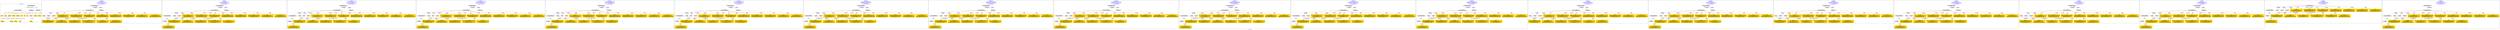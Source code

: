 digraph n0 {
fontcolor="blue"
remincross="true"
label="s07-s-13.json"
subgraph cluster_0 {
label="1-correct model"
n2[style="filled",color="white",fillcolor="lightgray",label="CulturalHeritageObject1"];
n3[shape="plaintext",style="filled",fillcolor="gold",label="dates"];
n4[style="filled",color="white",fillcolor="lightgray",label="Person1"];
n5[shape="plaintext",style="filled",fillcolor="gold",label="dimension"];
n6[shape="plaintext",style="filled",fillcolor="gold",label="technique"];
n7[shape="plaintext",style="filled",fillcolor="gold",label="credit_line"];
n8[shape="plaintext",style="filled",fillcolor="gold",label="origin"];
n9[shape="plaintext",style="filled",fillcolor="gold",label="title"];
n10[shape="plaintext",style="filled",fillcolor="gold",label="ac_id"];
n11[style="filled",color="white",fillcolor="lightgray",label="Concept1"];
n12[shape="plaintext",style="filled",fillcolor="gold",label="nationality"];
n13[shape="plaintext",style="filled",fillcolor="gold",label="birthDate"];
n14[shape="plaintext",style="filled",fillcolor="gold",label="deathDate"];
n15[shape="plaintext",style="filled",fillcolor="gold",label="name"];
n16[style="filled",color="white",fillcolor="lightgray",label="EuropeanaAggregation1"];
n17[style="filled",color="white",fillcolor="lightgray",label="WebResource1"];
n18[style="filled",color="white",fillcolor="lightgray",label="WebResource2"];
n19[shape="plaintext",style="filled",fillcolor="gold",label="image_url"];
n20[shape="plaintext",style="filled",fillcolor="gold",label="audio_url"];
n21[shape="plaintext",style="filled",fillcolor="gold",label="category"];
}
subgraph cluster_1 {
label="candidate 0\nlink coherence:1.0\nnode coherence:1.0\nconfidence:0.394879750788345\nmapping score:0.5721027740723055\ncost:18.99984\n-precision:0.68-recall:0.68"
n23[style="filled",color="white",fillcolor="lightgray",label="CulturalHeritageObject1"];
n24[style="filled",color="white",fillcolor="lightgray",label="Person1"];
n25[style="filled",color="white",fillcolor="lightgray",label="Concept1"];
n26[style="filled",color="white",fillcolor="lightgray",label="Document1"];
n27[style="filled",color="white",fillcolor="lightgray",label="EuropeanaAggregation1"];
n28[style="filled",color="white",fillcolor="lightgray",label="WebResource1"];
n29[shape="plaintext",style="filled",fillcolor="gold",label="audio_url\n[WebResource,classLink,0.596]\n[Document,classLink,0.384]\n[CulturalHeritageObject,description,0.017]\n[Person,biographicalInformation,0.003]"];
n30[shape="plaintext",style="filled",fillcolor="gold",label="deathDate\n[CulturalHeritageObject,description,0.347]\n[Person,biographicalInformation,0.268]\n[CulturalHeritageObject,provenance,0.201]\n[Person,dateOfDeath,0.183]"];
n31[shape="plaintext",style="filled",fillcolor="gold",label="ac_id\n[CulturalHeritageObject,description,0.571]\n[Document,classLink,0.15]\n[Person,nameOfThePerson,0.145]\n[CulturalHeritageObject,title,0.134]"];
n32[shape="plaintext",style="filled",fillcolor="gold",label="credit_line\n[CulturalHeritageObject,provenance,0.454]\n[CulturalHeritageObject,description,0.249]\n[CulturalHeritageObject,title,0.165]\n[Person,biographicalInformation,0.133]"];
n33[shape="plaintext",style="filled",fillcolor="gold",label="birthDate\n[Person,dateOfDeath,0.346]\n[Person,dateOfBirth,0.308]\n[CulturalHeritageObject,created,0.18]\n[CulturalHeritageObject,description,0.166]"];
n34[shape="plaintext",style="filled",fillcolor="gold",label="image_url\n[WebResource,classLink,0.566]\n[Document,classLink,0.326]\n[CulturalHeritageObject,description,0.071]\n[Person,biographicalInformation,0.036]"];
n35[shape="plaintext",style="filled",fillcolor="gold",label="name\n[CulturalHeritageObject,description,0.317]\n[Person,biographicalInformation,0.312]\n[Person,nameOfThePerson,0.218]\n[CulturalHeritageObject,provenance,0.154]"];
n36[shape="plaintext",style="filled",fillcolor="gold",label="title\n[CulturalHeritageObject,description,0.45]\n[Person,biographicalInformation,0.232]\n[CulturalHeritageObject,title,0.195]\n[Concept,prefLabel,0.123]"];
n37[shape="plaintext",style="filled",fillcolor="gold",label="technique\n[CulturalHeritageObject,medium,0.631]\n[CulturalHeritageObject,description,0.224]\n[Person,biographicalInformation,0.089]\n[CulturalHeritageObject,provenance,0.056]"];
n38[shape="plaintext",style="filled",fillcolor="gold",label="dimension\n[CulturalHeritageObject,extent,0.613]\n[CulturalHeritageObject,description,0.202]\n[CulturalHeritageObject,provenance,0.116]\n[CulturalHeritageObject,title,0.069]"];
n39[shape="plaintext",style="filled",fillcolor="gold",label="category\n[Person,biographicalInformation,0.309]\n[CulturalHeritageObject,description,0.29]\n[CulturalHeritageObject,provenance,0.204]\n[Concept,prefLabel,0.198]"];
n40[shape="plaintext",style="filled",fillcolor="gold",label="origin\n[Place,label,0.346]\n[CulturalHeritageObject,description,0.276]\n[Person,biographicalInformation,0.194]\n[Concept,prefLabel,0.184]"];
n41[shape="plaintext",style="filled",fillcolor="gold",label="dates\n[CulturalHeritageObject,created,0.314]\n[Person,dateOfDeath,0.257]\n[CulturalHeritageObject,description,0.237]\n[Person,biographicalInformation,0.192]"];
n42[shape="plaintext",style="filled",fillcolor="gold",label="nationality\n[Person,countryAssociatedWithThePerson,0.703]\n[CulturalHeritageObject,provenance,0.127]\n[Concept,prefLabel,0.087]\n[CulturalHeritageObject,description,0.083]"];
}
subgraph cluster_2 {
label="candidate 1\nlink coherence:1.0\nnode coherence:1.0\nconfidence:0.394879750788345\nmapping score:0.5721027740723055\ncost:19.99983\n-precision:0.65-recall:0.68"
n44[style="filled",color="white",fillcolor="lightgray",label="CulturalHeritageObject1"];
n45[style="filled",color="white",fillcolor="lightgray",label="CulturalHeritageObject2"];
n46[style="filled",color="white",fillcolor="lightgray",label="Person1"];
n47[style="filled",color="white",fillcolor="lightgray",label="Concept1"];
n48[style="filled",color="white",fillcolor="lightgray",label="Document2"];
n49[style="filled",color="white",fillcolor="lightgray",label="EuropeanaAggregation1"];
n50[style="filled",color="white",fillcolor="lightgray",label="WebResource1"];
n51[shape="plaintext",style="filled",fillcolor="gold",label="deathDate\n[CulturalHeritageObject,description,0.347]\n[Person,biographicalInformation,0.268]\n[CulturalHeritageObject,provenance,0.201]\n[Person,dateOfDeath,0.183]"];
n52[shape="plaintext",style="filled",fillcolor="gold",label="ac_id\n[CulturalHeritageObject,description,0.571]\n[Document,classLink,0.15]\n[Person,nameOfThePerson,0.145]\n[CulturalHeritageObject,title,0.134]"];
n53[shape="plaintext",style="filled",fillcolor="gold",label="credit_line\n[CulturalHeritageObject,provenance,0.454]\n[CulturalHeritageObject,description,0.249]\n[CulturalHeritageObject,title,0.165]\n[Person,biographicalInformation,0.133]"];
n54[shape="plaintext",style="filled",fillcolor="gold",label="birthDate\n[Person,dateOfDeath,0.346]\n[Person,dateOfBirth,0.308]\n[CulturalHeritageObject,created,0.18]\n[CulturalHeritageObject,description,0.166]"];
n55[shape="plaintext",style="filled",fillcolor="gold",label="audio_url\n[WebResource,classLink,0.596]\n[Document,classLink,0.384]\n[CulturalHeritageObject,description,0.017]\n[Person,biographicalInformation,0.003]"];
n56[shape="plaintext",style="filled",fillcolor="gold",label="image_url\n[WebResource,classLink,0.566]\n[Document,classLink,0.326]\n[CulturalHeritageObject,description,0.071]\n[Person,biographicalInformation,0.036]"];
n57[shape="plaintext",style="filled",fillcolor="gold",label="name\n[CulturalHeritageObject,description,0.317]\n[Person,biographicalInformation,0.312]\n[Person,nameOfThePerson,0.218]\n[CulturalHeritageObject,provenance,0.154]"];
n58[shape="plaintext",style="filled",fillcolor="gold",label="title\n[CulturalHeritageObject,description,0.45]\n[Person,biographicalInformation,0.232]\n[CulturalHeritageObject,title,0.195]\n[Concept,prefLabel,0.123]"];
n59[shape="plaintext",style="filled",fillcolor="gold",label="technique\n[CulturalHeritageObject,medium,0.631]\n[CulturalHeritageObject,description,0.224]\n[Person,biographicalInformation,0.089]\n[CulturalHeritageObject,provenance,0.056]"];
n60[shape="plaintext",style="filled",fillcolor="gold",label="dimension\n[CulturalHeritageObject,extent,0.613]\n[CulturalHeritageObject,description,0.202]\n[CulturalHeritageObject,provenance,0.116]\n[CulturalHeritageObject,title,0.069]"];
n61[shape="plaintext",style="filled",fillcolor="gold",label="category\n[Person,biographicalInformation,0.309]\n[CulturalHeritageObject,description,0.29]\n[CulturalHeritageObject,provenance,0.204]\n[Concept,prefLabel,0.198]"];
n62[shape="plaintext",style="filled",fillcolor="gold",label="origin\n[Place,label,0.346]\n[CulturalHeritageObject,description,0.276]\n[Person,biographicalInformation,0.194]\n[Concept,prefLabel,0.184]"];
n63[shape="plaintext",style="filled",fillcolor="gold",label="dates\n[CulturalHeritageObject,created,0.314]\n[Person,dateOfDeath,0.257]\n[CulturalHeritageObject,description,0.237]\n[Person,biographicalInformation,0.192]"];
n64[shape="plaintext",style="filled",fillcolor="gold",label="nationality\n[Person,countryAssociatedWithThePerson,0.703]\n[CulturalHeritageObject,provenance,0.127]\n[Concept,prefLabel,0.087]\n[CulturalHeritageObject,description,0.083]"];
}
subgraph cluster_3 {
label="candidate 10\nlink coherence:0.9523809523809523\nnode coherence:1.0\nconfidence:0.394879750788345\nmapping score:0.5721027740723055\ncost:20.99983\n-precision:0.62-recall:0.68"
n66[style="filled",color="white",fillcolor="lightgray",label="CulturalHeritageObject1"];
n67[style="filled",color="white",fillcolor="lightgray",label="CulturalHeritageObject2"];
n68[style="filled",color="white",fillcolor="lightgray",label="Person1"];
n69[style="filled",color="white",fillcolor="lightgray",label="Place1"];
n70[style="filled",color="white",fillcolor="lightgray",label="Concept1"];
n71[style="filled",color="white",fillcolor="lightgray",label="Document2"];
n72[style="filled",color="white",fillcolor="lightgray",label="EuropeanaAggregation1"];
n73[style="filled",color="white",fillcolor="lightgray",label="WebResource1"];
n74[shape="plaintext",style="filled",fillcolor="gold",label="deathDate\n[CulturalHeritageObject,description,0.347]\n[Person,biographicalInformation,0.268]\n[CulturalHeritageObject,provenance,0.201]\n[Person,dateOfDeath,0.183]"];
n75[shape="plaintext",style="filled",fillcolor="gold",label="ac_id\n[CulturalHeritageObject,description,0.571]\n[Document,classLink,0.15]\n[Person,nameOfThePerson,0.145]\n[CulturalHeritageObject,title,0.134]"];
n76[shape="plaintext",style="filled",fillcolor="gold",label="credit_line\n[CulturalHeritageObject,provenance,0.454]\n[CulturalHeritageObject,description,0.249]\n[CulturalHeritageObject,title,0.165]\n[Person,biographicalInformation,0.133]"];
n77[shape="plaintext",style="filled",fillcolor="gold",label="birthDate\n[Person,dateOfDeath,0.346]\n[Person,dateOfBirth,0.308]\n[CulturalHeritageObject,created,0.18]\n[CulturalHeritageObject,description,0.166]"];
n78[shape="plaintext",style="filled",fillcolor="gold",label="audio_url\n[WebResource,classLink,0.596]\n[Document,classLink,0.384]\n[CulturalHeritageObject,description,0.017]\n[Person,biographicalInformation,0.003]"];
n79[shape="plaintext",style="filled",fillcolor="gold",label="image_url\n[WebResource,classLink,0.566]\n[Document,classLink,0.326]\n[CulturalHeritageObject,description,0.071]\n[Person,biographicalInformation,0.036]"];
n80[shape="plaintext",style="filled",fillcolor="gold",label="name\n[CulturalHeritageObject,description,0.317]\n[Person,biographicalInformation,0.312]\n[Person,nameOfThePerson,0.218]\n[CulturalHeritageObject,provenance,0.154]"];
n81[shape="plaintext",style="filled",fillcolor="gold",label="title\n[CulturalHeritageObject,description,0.45]\n[Person,biographicalInformation,0.232]\n[CulturalHeritageObject,title,0.195]\n[Concept,prefLabel,0.123]"];
n82[shape="plaintext",style="filled",fillcolor="gold",label="technique\n[CulturalHeritageObject,medium,0.631]\n[CulturalHeritageObject,description,0.224]\n[Person,biographicalInformation,0.089]\n[CulturalHeritageObject,provenance,0.056]"];
n83[shape="plaintext",style="filled",fillcolor="gold",label="dimension\n[CulturalHeritageObject,extent,0.613]\n[CulturalHeritageObject,description,0.202]\n[CulturalHeritageObject,provenance,0.116]\n[CulturalHeritageObject,title,0.069]"];
n84[shape="plaintext",style="filled",fillcolor="gold",label="category\n[Person,biographicalInformation,0.309]\n[CulturalHeritageObject,description,0.29]\n[CulturalHeritageObject,provenance,0.204]\n[Concept,prefLabel,0.198]"];
n85[shape="plaintext",style="filled",fillcolor="gold",label="origin\n[Place,label,0.346]\n[CulturalHeritageObject,description,0.276]\n[Person,biographicalInformation,0.194]\n[Concept,prefLabel,0.184]"];
n86[shape="plaintext",style="filled",fillcolor="gold",label="dates\n[CulturalHeritageObject,created,0.314]\n[Person,dateOfDeath,0.257]\n[CulturalHeritageObject,description,0.237]\n[Person,biographicalInformation,0.192]"];
n87[shape="plaintext",style="filled",fillcolor="gold",label="nationality\n[Person,countryAssociatedWithThePerson,0.703]\n[CulturalHeritageObject,provenance,0.127]\n[Concept,prefLabel,0.087]\n[CulturalHeritageObject,description,0.083]"];
}
subgraph cluster_4 {
label="candidate 11\nlink coherence:0.9523809523809523\nnode coherence:1.0\nconfidence:0.39289490067883015\nmapping score:0.5714411573691339\ncost:20.99983\n-precision:0.57-recall:0.63"
n89[style="filled",color="white",fillcolor="lightgray",label="CulturalHeritageObject1"];
n90[style="filled",color="white",fillcolor="lightgray",label="CulturalHeritageObject2"];
n91[style="filled",color="white",fillcolor="lightgray",label="Person1"];
n92[style="filled",color="white",fillcolor="lightgray",label="Place1"];
n93[style="filled",color="white",fillcolor="lightgray",label="Concept1"];
n94[style="filled",color="white",fillcolor="lightgray",label="Document2"];
n95[style="filled",color="white",fillcolor="lightgray",label="EuropeanaAggregation1"];
n96[style="filled",color="white",fillcolor="lightgray",label="WebResource1"];
n97[shape="plaintext",style="filled",fillcolor="gold",label="deathDate\n[CulturalHeritageObject,description,0.347]\n[Person,biographicalInformation,0.268]\n[CulturalHeritageObject,provenance,0.201]\n[Person,dateOfDeath,0.183]"];
n98[shape="plaintext",style="filled",fillcolor="gold",label="ac_id\n[CulturalHeritageObject,description,0.571]\n[Document,classLink,0.15]\n[Person,nameOfThePerson,0.145]\n[CulturalHeritageObject,title,0.134]"];
n99[shape="plaintext",style="filled",fillcolor="gold",label="image_url\n[WebResource,classLink,0.566]\n[Document,classLink,0.326]\n[CulturalHeritageObject,description,0.071]\n[Person,biographicalInformation,0.036]"];
n100[shape="plaintext",style="filled",fillcolor="gold",label="credit_line\n[CulturalHeritageObject,provenance,0.454]\n[CulturalHeritageObject,description,0.249]\n[CulturalHeritageObject,title,0.165]\n[Person,biographicalInformation,0.133]"];
n101[shape="plaintext",style="filled",fillcolor="gold",label="birthDate\n[Person,dateOfDeath,0.346]\n[Person,dateOfBirth,0.308]\n[CulturalHeritageObject,created,0.18]\n[CulturalHeritageObject,description,0.166]"];
n102[shape="plaintext",style="filled",fillcolor="gold",label="audio_url\n[WebResource,classLink,0.596]\n[Document,classLink,0.384]\n[CulturalHeritageObject,description,0.017]\n[Person,biographicalInformation,0.003]"];
n103[shape="plaintext",style="filled",fillcolor="gold",label="name\n[CulturalHeritageObject,description,0.317]\n[Person,biographicalInformation,0.312]\n[Person,nameOfThePerson,0.218]\n[CulturalHeritageObject,provenance,0.154]"];
n104[shape="plaintext",style="filled",fillcolor="gold",label="title\n[CulturalHeritageObject,description,0.45]\n[Person,biographicalInformation,0.232]\n[CulturalHeritageObject,title,0.195]\n[Concept,prefLabel,0.123]"];
n105[shape="plaintext",style="filled",fillcolor="gold",label="technique\n[CulturalHeritageObject,medium,0.631]\n[CulturalHeritageObject,description,0.224]\n[Person,biographicalInformation,0.089]\n[CulturalHeritageObject,provenance,0.056]"];
n106[shape="plaintext",style="filled",fillcolor="gold",label="dimension\n[CulturalHeritageObject,extent,0.613]\n[CulturalHeritageObject,description,0.202]\n[CulturalHeritageObject,provenance,0.116]\n[CulturalHeritageObject,title,0.069]"];
n107[shape="plaintext",style="filled",fillcolor="gold",label="category\n[Person,biographicalInformation,0.309]\n[CulturalHeritageObject,description,0.29]\n[CulturalHeritageObject,provenance,0.204]\n[Concept,prefLabel,0.198]"];
n108[shape="plaintext",style="filled",fillcolor="gold",label="origin\n[Place,label,0.346]\n[CulturalHeritageObject,description,0.276]\n[Person,biographicalInformation,0.194]\n[Concept,prefLabel,0.184]"];
n109[shape="plaintext",style="filled",fillcolor="gold",label="dates\n[CulturalHeritageObject,created,0.314]\n[Person,dateOfDeath,0.257]\n[CulturalHeritageObject,description,0.237]\n[Person,biographicalInformation,0.192]"];
n110[shape="plaintext",style="filled",fillcolor="gold",label="nationality\n[Person,countryAssociatedWithThePerson,0.703]\n[CulturalHeritageObject,provenance,0.127]\n[Concept,prefLabel,0.087]\n[CulturalHeritageObject,description,0.083]"];
}
subgraph cluster_5 {
label="candidate 12\nlink coherence:0.9523809523809523\nnode coherence:1.0\nconfidence:0.36606975086986926\nmapping score:0.5624994407661469\ncost:20.99983\n-precision:0.62-recall:0.68"
n112[style="filled",color="white",fillcolor="lightgray",label="CulturalHeritageObject1"];
n113[style="filled",color="white",fillcolor="lightgray",label="CulturalHeritageObject2"];
n114[style="filled",color="white",fillcolor="lightgray",label="Person1"];
n115[style="filled",color="white",fillcolor="lightgray",label="Place1"];
n116[style="filled",color="white",fillcolor="lightgray",label="Concept1"];
n117[style="filled",color="white",fillcolor="lightgray",label="Document2"];
n118[style="filled",color="white",fillcolor="lightgray",label="EuropeanaAggregation1"];
n119[style="filled",color="white",fillcolor="lightgray",label="WebResource1"];
n120[shape="plaintext",style="filled",fillcolor="gold",label="deathDate\n[CulturalHeritageObject,description,0.347]\n[Person,biographicalInformation,0.268]\n[CulturalHeritageObject,provenance,0.201]\n[Person,dateOfDeath,0.183]"];
n121[shape="plaintext",style="filled",fillcolor="gold",label="origin\n[Place,label,0.346]\n[CulturalHeritageObject,description,0.276]\n[Person,biographicalInformation,0.194]\n[Concept,prefLabel,0.184]"];
n122[shape="plaintext",style="filled",fillcolor="gold",label="credit_line\n[CulturalHeritageObject,provenance,0.454]\n[CulturalHeritageObject,description,0.249]\n[CulturalHeritageObject,title,0.165]\n[Person,biographicalInformation,0.133]"];
n123[shape="plaintext",style="filled",fillcolor="gold",label="birthDate\n[Person,dateOfDeath,0.346]\n[Person,dateOfBirth,0.308]\n[CulturalHeritageObject,created,0.18]\n[CulturalHeritageObject,description,0.166]"];
n124[shape="plaintext",style="filled",fillcolor="gold",label="audio_url\n[WebResource,classLink,0.596]\n[Document,classLink,0.384]\n[CulturalHeritageObject,description,0.017]\n[Person,biographicalInformation,0.003]"];
n125[shape="plaintext",style="filled",fillcolor="gold",label="image_url\n[WebResource,classLink,0.566]\n[Document,classLink,0.326]\n[CulturalHeritageObject,description,0.071]\n[Person,biographicalInformation,0.036]"];
n126[shape="plaintext",style="filled",fillcolor="gold",label="ac_id\n[CulturalHeritageObject,description,0.571]\n[Document,classLink,0.15]\n[Person,nameOfThePerson,0.145]\n[CulturalHeritageObject,title,0.134]"];
n127[shape="plaintext",style="filled",fillcolor="gold",label="title\n[CulturalHeritageObject,description,0.45]\n[Person,biographicalInformation,0.232]\n[CulturalHeritageObject,title,0.195]\n[Concept,prefLabel,0.123]"];
n128[shape="plaintext",style="filled",fillcolor="gold",label="technique\n[CulturalHeritageObject,medium,0.631]\n[CulturalHeritageObject,description,0.224]\n[Person,biographicalInformation,0.089]\n[CulturalHeritageObject,provenance,0.056]"];
n129[shape="plaintext",style="filled",fillcolor="gold",label="dimension\n[CulturalHeritageObject,extent,0.613]\n[CulturalHeritageObject,description,0.202]\n[CulturalHeritageObject,provenance,0.116]\n[CulturalHeritageObject,title,0.069]"];
n130[shape="plaintext",style="filled",fillcolor="gold",label="name\n[CulturalHeritageObject,description,0.317]\n[Person,biographicalInformation,0.312]\n[Person,nameOfThePerson,0.218]\n[CulturalHeritageObject,provenance,0.154]"];
n131[shape="plaintext",style="filled",fillcolor="gold",label="category\n[Person,biographicalInformation,0.309]\n[CulturalHeritageObject,description,0.29]\n[CulturalHeritageObject,provenance,0.204]\n[Concept,prefLabel,0.198]"];
n132[shape="plaintext",style="filled",fillcolor="gold",label="dates\n[CulturalHeritageObject,created,0.314]\n[Person,dateOfDeath,0.257]\n[CulturalHeritageObject,description,0.237]\n[Person,biographicalInformation,0.192]"];
n133[shape="plaintext",style="filled",fillcolor="gold",label="nationality\n[Person,countryAssociatedWithThePerson,0.703]\n[CulturalHeritageObject,provenance,0.127]\n[Concept,prefLabel,0.087]\n[CulturalHeritageObject,description,0.083]"];
}
subgraph cluster_6 {
label="candidate 13\nlink coherence:0.9523809523809523\nnode coherence:1.0\nconfidence:0.3640849007603544\nmapping score:0.5618378240629752\ncost:20.99983\n-precision:0.57-recall:0.63"
n135[style="filled",color="white",fillcolor="lightgray",label="CulturalHeritageObject1"];
n136[style="filled",color="white",fillcolor="lightgray",label="CulturalHeritageObject2"];
n137[style="filled",color="white",fillcolor="lightgray",label="Person1"];
n138[style="filled",color="white",fillcolor="lightgray",label="Place1"];
n139[style="filled",color="white",fillcolor="lightgray",label="Concept1"];
n140[style="filled",color="white",fillcolor="lightgray",label="Document2"];
n141[style="filled",color="white",fillcolor="lightgray",label="EuropeanaAggregation1"];
n142[style="filled",color="white",fillcolor="lightgray",label="WebResource1"];
n143[shape="plaintext",style="filled",fillcolor="gold",label="deathDate\n[CulturalHeritageObject,description,0.347]\n[Person,biographicalInformation,0.268]\n[CulturalHeritageObject,provenance,0.201]\n[Person,dateOfDeath,0.183]"];
n144[shape="plaintext",style="filled",fillcolor="gold",label="origin\n[Place,label,0.346]\n[CulturalHeritageObject,description,0.276]\n[Person,biographicalInformation,0.194]\n[Concept,prefLabel,0.184]"];
n145[shape="plaintext",style="filled",fillcolor="gold",label="image_url\n[WebResource,classLink,0.566]\n[Document,classLink,0.326]\n[CulturalHeritageObject,description,0.071]\n[Person,biographicalInformation,0.036]"];
n146[shape="plaintext",style="filled",fillcolor="gold",label="credit_line\n[CulturalHeritageObject,provenance,0.454]\n[CulturalHeritageObject,description,0.249]\n[CulturalHeritageObject,title,0.165]\n[Person,biographicalInformation,0.133]"];
n147[shape="plaintext",style="filled",fillcolor="gold",label="birthDate\n[Person,dateOfDeath,0.346]\n[Person,dateOfBirth,0.308]\n[CulturalHeritageObject,created,0.18]\n[CulturalHeritageObject,description,0.166]"];
n148[shape="plaintext",style="filled",fillcolor="gold",label="audio_url\n[WebResource,classLink,0.596]\n[Document,classLink,0.384]\n[CulturalHeritageObject,description,0.017]\n[Person,biographicalInformation,0.003]"];
n149[shape="plaintext",style="filled",fillcolor="gold",label="ac_id\n[CulturalHeritageObject,description,0.571]\n[Document,classLink,0.15]\n[Person,nameOfThePerson,0.145]\n[CulturalHeritageObject,title,0.134]"];
n150[shape="plaintext",style="filled",fillcolor="gold",label="title\n[CulturalHeritageObject,description,0.45]\n[Person,biographicalInformation,0.232]\n[CulturalHeritageObject,title,0.195]\n[Concept,prefLabel,0.123]"];
n151[shape="plaintext",style="filled",fillcolor="gold",label="technique\n[CulturalHeritageObject,medium,0.631]\n[CulturalHeritageObject,description,0.224]\n[Person,biographicalInformation,0.089]\n[CulturalHeritageObject,provenance,0.056]"];
n152[shape="plaintext",style="filled",fillcolor="gold",label="dimension\n[CulturalHeritageObject,extent,0.613]\n[CulturalHeritageObject,description,0.202]\n[CulturalHeritageObject,provenance,0.116]\n[CulturalHeritageObject,title,0.069]"];
n153[shape="plaintext",style="filled",fillcolor="gold",label="name\n[CulturalHeritageObject,description,0.317]\n[Person,biographicalInformation,0.312]\n[Person,nameOfThePerson,0.218]\n[CulturalHeritageObject,provenance,0.154]"];
n154[shape="plaintext",style="filled",fillcolor="gold",label="category\n[Person,biographicalInformation,0.309]\n[CulturalHeritageObject,description,0.29]\n[CulturalHeritageObject,provenance,0.204]\n[Concept,prefLabel,0.198]"];
n155[shape="plaintext",style="filled",fillcolor="gold",label="dates\n[CulturalHeritageObject,created,0.314]\n[Person,dateOfDeath,0.257]\n[CulturalHeritageObject,description,0.237]\n[Person,biographicalInformation,0.192]"];
n156[shape="plaintext",style="filled",fillcolor="gold",label="nationality\n[Person,countryAssociatedWithThePerson,0.703]\n[CulturalHeritageObject,provenance,0.127]\n[Concept,prefLabel,0.087]\n[CulturalHeritageObject,description,0.083]"];
}
subgraph cluster_7 {
label="candidate 14\nlink coherence:0.95\nnode coherence:0.9473684210526315\nconfidence:0.40645197086315343\nmapping score:0.5584163211147855\ncost:19.99983\n-precision:0.55-recall:0.58"
n158[style="filled",color="white",fillcolor="lightgray",label="CulturalHeritageObject1"];
n159[style="filled",color="white",fillcolor="lightgray",label="CulturalHeritageObject2"];
n160[style="filled",color="white",fillcolor="lightgray",label="Person1"];
n161[style="filled",color="white",fillcolor="lightgray",label="Concept1"];
n162[style="filled",color="white",fillcolor="lightgray",label="Document2"];
n163[style="filled",color="white",fillcolor="lightgray",label="EuropeanaAggregation1"];
n164[style="filled",color="white",fillcolor="lightgray",label="WebResource1"];
n165[shape="plaintext",style="filled",fillcolor="gold",label="category\n[Person,biographicalInformation,0.309]\n[CulturalHeritageObject,description,0.29]\n[CulturalHeritageObject,provenance,0.204]\n[Concept,prefLabel,0.198]"];
n166[shape="plaintext",style="filled",fillcolor="gold",label="ac_id\n[CulturalHeritageObject,description,0.571]\n[Document,classLink,0.15]\n[Person,nameOfThePerson,0.145]\n[CulturalHeritageObject,title,0.134]"];
n167[shape="plaintext",style="filled",fillcolor="gold",label="birthDate\n[Person,dateOfDeath,0.346]\n[Person,dateOfBirth,0.308]\n[CulturalHeritageObject,created,0.18]\n[CulturalHeritageObject,description,0.166]"];
n168[shape="plaintext",style="filled",fillcolor="gold",label="credit_line\n[CulturalHeritageObject,provenance,0.454]\n[CulturalHeritageObject,description,0.249]\n[CulturalHeritageObject,title,0.165]\n[Person,biographicalInformation,0.133]"];
n169[shape="plaintext",style="filled",fillcolor="gold",label="audio_url\n[WebResource,classLink,0.596]\n[Document,classLink,0.384]\n[CulturalHeritageObject,description,0.017]\n[Person,biographicalInformation,0.003]"];
n170[shape="plaintext",style="filled",fillcolor="gold",label="image_url\n[WebResource,classLink,0.566]\n[Document,classLink,0.326]\n[CulturalHeritageObject,description,0.071]\n[Person,biographicalInformation,0.036]"];
n171[shape="plaintext",style="filled",fillcolor="gold",label="name\n[CulturalHeritageObject,description,0.317]\n[Person,biographicalInformation,0.312]\n[Person,nameOfThePerson,0.218]\n[CulturalHeritageObject,provenance,0.154]"];
n172[shape="plaintext",style="filled",fillcolor="gold",label="title\n[CulturalHeritageObject,description,0.45]\n[Person,biographicalInformation,0.232]\n[CulturalHeritageObject,title,0.195]\n[Concept,prefLabel,0.123]"];
n173[shape="plaintext",style="filled",fillcolor="gold",label="technique\n[CulturalHeritageObject,medium,0.631]\n[CulturalHeritageObject,description,0.224]\n[Person,biographicalInformation,0.089]\n[CulturalHeritageObject,provenance,0.056]"];
n174[shape="plaintext",style="filled",fillcolor="gold",label="dimension\n[CulturalHeritageObject,extent,0.613]\n[CulturalHeritageObject,description,0.202]\n[CulturalHeritageObject,provenance,0.116]\n[CulturalHeritageObject,title,0.069]"];
n175[shape="plaintext",style="filled",fillcolor="gold",label="deathDate\n[CulturalHeritageObject,description,0.347]\n[Person,biographicalInformation,0.268]\n[CulturalHeritageObject,provenance,0.201]\n[Person,dateOfDeath,0.183]"];
n176[shape="plaintext",style="filled",fillcolor="gold",label="origin\n[Place,label,0.346]\n[CulturalHeritageObject,description,0.276]\n[Person,biographicalInformation,0.194]\n[Concept,prefLabel,0.184]"];
n177[shape="plaintext",style="filled",fillcolor="gold",label="dates\n[CulturalHeritageObject,created,0.314]\n[Person,dateOfDeath,0.257]\n[CulturalHeritageObject,description,0.237]\n[Person,biographicalInformation,0.192]"];
n178[shape="plaintext",style="filled",fillcolor="gold",label="nationality\n[Person,countryAssociatedWithThePerson,0.703]\n[CulturalHeritageObject,provenance,0.127]\n[Concept,prefLabel,0.087]\n[CulturalHeritageObject,description,0.083]"];
}
subgraph cluster_8 {
label="candidate 15\nlink coherence:0.95\nnode coherence:0.9473684210526315\nconfidence:0.40446712075363855\nmapping score:0.5577547044116138\ncost:19.99983\n-precision:0.5-recall:0.53"
n180[style="filled",color="white",fillcolor="lightgray",label="CulturalHeritageObject1"];
n181[style="filled",color="white",fillcolor="lightgray",label="CulturalHeritageObject2"];
n182[style="filled",color="white",fillcolor="lightgray",label="Person1"];
n183[style="filled",color="white",fillcolor="lightgray",label="Concept1"];
n184[style="filled",color="white",fillcolor="lightgray",label="Document2"];
n185[style="filled",color="white",fillcolor="lightgray",label="EuropeanaAggregation1"];
n186[style="filled",color="white",fillcolor="lightgray",label="WebResource1"];
n187[shape="plaintext",style="filled",fillcolor="gold",label="category\n[Person,biographicalInformation,0.309]\n[CulturalHeritageObject,description,0.29]\n[CulturalHeritageObject,provenance,0.204]\n[Concept,prefLabel,0.198]"];
n188[shape="plaintext",style="filled",fillcolor="gold",label="ac_id\n[CulturalHeritageObject,description,0.571]\n[Document,classLink,0.15]\n[Person,nameOfThePerson,0.145]\n[CulturalHeritageObject,title,0.134]"];
n189[shape="plaintext",style="filled",fillcolor="gold",label="birthDate\n[Person,dateOfDeath,0.346]\n[Person,dateOfBirth,0.308]\n[CulturalHeritageObject,created,0.18]\n[CulturalHeritageObject,description,0.166]"];
n190[shape="plaintext",style="filled",fillcolor="gold",label="image_url\n[WebResource,classLink,0.566]\n[Document,classLink,0.326]\n[CulturalHeritageObject,description,0.071]\n[Person,biographicalInformation,0.036]"];
n191[shape="plaintext",style="filled",fillcolor="gold",label="credit_line\n[CulturalHeritageObject,provenance,0.454]\n[CulturalHeritageObject,description,0.249]\n[CulturalHeritageObject,title,0.165]\n[Person,biographicalInformation,0.133]"];
n192[shape="plaintext",style="filled",fillcolor="gold",label="audio_url\n[WebResource,classLink,0.596]\n[Document,classLink,0.384]\n[CulturalHeritageObject,description,0.017]\n[Person,biographicalInformation,0.003]"];
n193[shape="plaintext",style="filled",fillcolor="gold",label="name\n[CulturalHeritageObject,description,0.317]\n[Person,biographicalInformation,0.312]\n[Person,nameOfThePerson,0.218]\n[CulturalHeritageObject,provenance,0.154]"];
n194[shape="plaintext",style="filled",fillcolor="gold",label="title\n[CulturalHeritageObject,description,0.45]\n[Person,biographicalInformation,0.232]\n[CulturalHeritageObject,title,0.195]\n[Concept,prefLabel,0.123]"];
n195[shape="plaintext",style="filled",fillcolor="gold",label="technique\n[CulturalHeritageObject,medium,0.631]\n[CulturalHeritageObject,description,0.224]\n[Person,biographicalInformation,0.089]\n[CulturalHeritageObject,provenance,0.056]"];
n196[shape="plaintext",style="filled",fillcolor="gold",label="dimension\n[CulturalHeritageObject,extent,0.613]\n[CulturalHeritageObject,description,0.202]\n[CulturalHeritageObject,provenance,0.116]\n[CulturalHeritageObject,title,0.069]"];
n197[shape="plaintext",style="filled",fillcolor="gold",label="deathDate\n[CulturalHeritageObject,description,0.347]\n[Person,biographicalInformation,0.268]\n[CulturalHeritageObject,provenance,0.201]\n[Person,dateOfDeath,0.183]"];
n198[shape="plaintext",style="filled",fillcolor="gold",label="origin\n[Place,label,0.346]\n[CulturalHeritageObject,description,0.276]\n[Person,biographicalInformation,0.194]\n[Concept,prefLabel,0.184]"];
n199[shape="plaintext",style="filled",fillcolor="gold",label="dates\n[CulturalHeritageObject,created,0.314]\n[Person,dateOfDeath,0.257]\n[CulturalHeritageObject,description,0.237]\n[Person,biographicalInformation,0.192]"];
n200[shape="plaintext",style="filled",fillcolor="gold",label="nationality\n[Person,countryAssociatedWithThePerson,0.703]\n[CulturalHeritageObject,provenance,0.127]\n[Concept,prefLabel,0.087]\n[CulturalHeritageObject,description,0.083]"];
}
subgraph cluster_9 {
label="candidate 16\nlink coherence:0.95\nnode coherence:0.9473684210526315\nconfidence:0.4036946079371431\nmapping score:0.5574972001394487\ncost:19.99983\n-precision:0.6-recall:0.63"
n202[style="filled",color="white",fillcolor="lightgray",label="CulturalHeritageObject1"];
n203[style="filled",color="white",fillcolor="lightgray",label="CulturalHeritageObject2"];
n204[style="filled",color="white",fillcolor="lightgray",label="Person1"];
n205[style="filled",color="white",fillcolor="lightgray",label="Concept1"];
n206[style="filled",color="white",fillcolor="lightgray",label="Document2"];
n207[style="filled",color="white",fillcolor="lightgray",label="EuropeanaAggregation1"];
n208[style="filled",color="white",fillcolor="lightgray",label="WebResource1"];
n209[shape="plaintext",style="filled",fillcolor="gold",label="category\n[Person,biographicalInformation,0.309]\n[CulturalHeritageObject,description,0.29]\n[CulturalHeritageObject,provenance,0.204]\n[Concept,prefLabel,0.198]"];
n210[shape="plaintext",style="filled",fillcolor="gold",label="ac_id\n[CulturalHeritageObject,description,0.571]\n[Document,classLink,0.15]\n[Person,nameOfThePerson,0.145]\n[CulturalHeritageObject,title,0.134]"];
n211[shape="plaintext",style="filled",fillcolor="gold",label="credit_line\n[CulturalHeritageObject,provenance,0.454]\n[CulturalHeritageObject,description,0.249]\n[CulturalHeritageObject,title,0.165]\n[Person,biographicalInformation,0.133]"];
n212[shape="plaintext",style="filled",fillcolor="gold",label="birthDate\n[Person,dateOfDeath,0.346]\n[Person,dateOfBirth,0.308]\n[CulturalHeritageObject,created,0.18]\n[CulturalHeritageObject,description,0.166]"];
n213[shape="plaintext",style="filled",fillcolor="gold",label="audio_url\n[WebResource,classLink,0.596]\n[Document,classLink,0.384]\n[CulturalHeritageObject,description,0.017]\n[Person,biographicalInformation,0.003]"];
n214[shape="plaintext",style="filled",fillcolor="gold",label="image_url\n[WebResource,classLink,0.566]\n[Document,classLink,0.326]\n[CulturalHeritageObject,description,0.071]\n[Person,biographicalInformation,0.036]"];
n215[shape="plaintext",style="filled",fillcolor="gold",label="name\n[CulturalHeritageObject,description,0.317]\n[Person,biographicalInformation,0.312]\n[Person,nameOfThePerson,0.218]\n[CulturalHeritageObject,provenance,0.154]"];
n216[shape="plaintext",style="filled",fillcolor="gold",label="title\n[CulturalHeritageObject,description,0.45]\n[Person,biographicalInformation,0.232]\n[CulturalHeritageObject,title,0.195]\n[Concept,prefLabel,0.123]"];
n217[shape="plaintext",style="filled",fillcolor="gold",label="technique\n[CulturalHeritageObject,medium,0.631]\n[CulturalHeritageObject,description,0.224]\n[Person,biographicalInformation,0.089]\n[CulturalHeritageObject,provenance,0.056]"];
n218[shape="plaintext",style="filled",fillcolor="gold",label="dimension\n[CulturalHeritageObject,extent,0.613]\n[CulturalHeritageObject,description,0.202]\n[CulturalHeritageObject,provenance,0.116]\n[CulturalHeritageObject,title,0.069]"];
n219[shape="plaintext",style="filled",fillcolor="gold",label="deathDate\n[CulturalHeritageObject,description,0.347]\n[Person,biographicalInformation,0.268]\n[CulturalHeritageObject,provenance,0.201]\n[Person,dateOfDeath,0.183]"];
n220[shape="plaintext",style="filled",fillcolor="gold",label="origin\n[Place,label,0.346]\n[CulturalHeritageObject,description,0.276]\n[Person,biographicalInformation,0.194]\n[Concept,prefLabel,0.184]"];
n221[shape="plaintext",style="filled",fillcolor="gold",label="dates\n[CulturalHeritageObject,created,0.314]\n[Person,dateOfDeath,0.257]\n[CulturalHeritageObject,description,0.237]\n[Person,biographicalInformation,0.192]"];
n222[shape="plaintext",style="filled",fillcolor="gold",label="nationality\n[Person,countryAssociatedWithThePerson,0.703]\n[CulturalHeritageObject,provenance,0.127]\n[Concept,prefLabel,0.087]\n[CulturalHeritageObject,description,0.083]"];
}
subgraph cluster_10 {
label="candidate 17\nlink coherence:0.95\nnode coherence:0.9473684210526315\nconfidence:0.4024056454111419\nmapping score:0.5570675459641149\ncost:19.99983\n-precision:0.65-recall:0.68"
n224[style="filled",color="white",fillcolor="lightgray",label="CulturalHeritageObject1"];
n225[style="filled",color="white",fillcolor="lightgray",label="CulturalHeritageObject2"];
n226[style="filled",color="white",fillcolor="lightgray",label="Person1"];
n227[style="filled",color="white",fillcolor="lightgray",label="Concept1"];
n228[style="filled",color="white",fillcolor="lightgray",label="Document2"];
n229[style="filled",color="white",fillcolor="lightgray",label="EuropeanaAggregation1"];
n230[style="filled",color="white",fillcolor="lightgray",label="WebResource1"];
n231[shape="plaintext",style="filled",fillcolor="gold",label="category\n[Person,biographicalInformation,0.309]\n[CulturalHeritageObject,description,0.29]\n[CulturalHeritageObject,provenance,0.204]\n[Concept,prefLabel,0.198]"];
n232[shape="plaintext",style="filled",fillcolor="gold",label="deathDate\n[CulturalHeritageObject,description,0.347]\n[Person,biographicalInformation,0.268]\n[CulturalHeritageObject,provenance,0.201]\n[Person,dateOfDeath,0.183]"];
n233[shape="plaintext",style="filled",fillcolor="gold",label="ac_id\n[CulturalHeritageObject,description,0.571]\n[Document,classLink,0.15]\n[Person,nameOfThePerson,0.145]\n[CulturalHeritageObject,title,0.134]"];
n234[shape="plaintext",style="filled",fillcolor="gold",label="credit_line\n[CulturalHeritageObject,provenance,0.454]\n[CulturalHeritageObject,description,0.249]\n[CulturalHeritageObject,title,0.165]\n[Person,biographicalInformation,0.133]"];
n235[shape="plaintext",style="filled",fillcolor="gold",label="birthDate\n[Person,dateOfDeath,0.346]\n[Person,dateOfBirth,0.308]\n[CulturalHeritageObject,created,0.18]\n[CulturalHeritageObject,description,0.166]"];
n236[shape="plaintext",style="filled",fillcolor="gold",label="audio_url\n[WebResource,classLink,0.596]\n[Document,classLink,0.384]\n[CulturalHeritageObject,description,0.017]\n[Person,biographicalInformation,0.003]"];
n237[shape="plaintext",style="filled",fillcolor="gold",label="image_url\n[WebResource,classLink,0.566]\n[Document,classLink,0.326]\n[CulturalHeritageObject,description,0.071]\n[Person,biographicalInformation,0.036]"];
n238[shape="plaintext",style="filled",fillcolor="gold",label="name\n[CulturalHeritageObject,description,0.317]\n[Person,biographicalInformation,0.312]\n[Person,nameOfThePerson,0.218]\n[CulturalHeritageObject,provenance,0.154]"];
n239[shape="plaintext",style="filled",fillcolor="gold",label="title\n[CulturalHeritageObject,description,0.45]\n[Person,biographicalInformation,0.232]\n[CulturalHeritageObject,title,0.195]\n[Concept,prefLabel,0.123]"];
n240[shape="plaintext",style="filled",fillcolor="gold",label="technique\n[CulturalHeritageObject,medium,0.631]\n[CulturalHeritageObject,description,0.224]\n[Person,biographicalInformation,0.089]\n[CulturalHeritageObject,provenance,0.056]"];
n241[shape="plaintext",style="filled",fillcolor="gold",label="dimension\n[CulturalHeritageObject,extent,0.613]\n[CulturalHeritageObject,description,0.202]\n[CulturalHeritageObject,provenance,0.116]\n[CulturalHeritageObject,title,0.069]"];
n242[shape="plaintext",style="filled",fillcolor="gold",label="origin\n[Place,label,0.346]\n[CulturalHeritageObject,description,0.276]\n[Person,biographicalInformation,0.194]\n[Concept,prefLabel,0.184]"];
n243[shape="plaintext",style="filled",fillcolor="gold",label="dates\n[CulturalHeritageObject,created,0.314]\n[Person,dateOfDeath,0.257]\n[CulturalHeritageObject,description,0.237]\n[Person,biographicalInformation,0.192]"];
n244[shape="plaintext",style="filled",fillcolor="gold",label="nationality\n[Person,countryAssociatedWithThePerson,0.703]\n[CulturalHeritageObject,provenance,0.127]\n[Concept,prefLabel,0.087]\n[CulturalHeritageObject,description,0.083]"];
}
subgraph cluster_11 {
label="candidate 18\nlink coherence:0.95\nnode coherence:0.9473684210526315\nconfidence:0.40170975782762824\nmapping score:0.556835583436277\ncost:19.99983\n-precision:0.55-recall:0.58"
n246[style="filled",color="white",fillcolor="lightgray",label="CulturalHeritageObject1"];
n247[style="filled",color="white",fillcolor="lightgray",label="CulturalHeritageObject2"];
n248[style="filled",color="white",fillcolor="lightgray",label="Person1"];
n249[style="filled",color="white",fillcolor="lightgray",label="Concept1"];
n250[style="filled",color="white",fillcolor="lightgray",label="Document2"];
n251[style="filled",color="white",fillcolor="lightgray",label="EuropeanaAggregation1"];
n252[style="filled",color="white",fillcolor="lightgray",label="WebResource1"];
n253[shape="plaintext",style="filled",fillcolor="gold",label="category\n[Person,biographicalInformation,0.309]\n[CulturalHeritageObject,description,0.29]\n[CulturalHeritageObject,provenance,0.204]\n[Concept,prefLabel,0.198]"];
n254[shape="plaintext",style="filled",fillcolor="gold",label="ac_id\n[CulturalHeritageObject,description,0.571]\n[Document,classLink,0.15]\n[Person,nameOfThePerson,0.145]\n[CulturalHeritageObject,title,0.134]"];
n255[shape="plaintext",style="filled",fillcolor="gold",label="image_url\n[WebResource,classLink,0.566]\n[Document,classLink,0.326]\n[CulturalHeritageObject,description,0.071]\n[Person,biographicalInformation,0.036]"];
n256[shape="plaintext",style="filled",fillcolor="gold",label="credit_line\n[CulturalHeritageObject,provenance,0.454]\n[CulturalHeritageObject,description,0.249]\n[CulturalHeritageObject,title,0.165]\n[Person,biographicalInformation,0.133]"];
n257[shape="plaintext",style="filled",fillcolor="gold",label="birthDate\n[Person,dateOfDeath,0.346]\n[Person,dateOfBirth,0.308]\n[CulturalHeritageObject,created,0.18]\n[CulturalHeritageObject,description,0.166]"];
n258[shape="plaintext",style="filled",fillcolor="gold",label="audio_url\n[WebResource,classLink,0.596]\n[Document,classLink,0.384]\n[CulturalHeritageObject,description,0.017]\n[Person,biographicalInformation,0.003]"];
n259[shape="plaintext",style="filled",fillcolor="gold",label="name\n[CulturalHeritageObject,description,0.317]\n[Person,biographicalInformation,0.312]\n[Person,nameOfThePerson,0.218]\n[CulturalHeritageObject,provenance,0.154]"];
n260[shape="plaintext",style="filled",fillcolor="gold",label="title\n[CulturalHeritageObject,description,0.45]\n[Person,biographicalInformation,0.232]\n[CulturalHeritageObject,title,0.195]\n[Concept,prefLabel,0.123]"];
n261[shape="plaintext",style="filled",fillcolor="gold",label="technique\n[CulturalHeritageObject,medium,0.631]\n[CulturalHeritageObject,description,0.224]\n[Person,biographicalInformation,0.089]\n[CulturalHeritageObject,provenance,0.056]"];
n262[shape="plaintext",style="filled",fillcolor="gold",label="dimension\n[CulturalHeritageObject,extent,0.613]\n[CulturalHeritageObject,description,0.202]\n[CulturalHeritageObject,provenance,0.116]\n[CulturalHeritageObject,title,0.069]"];
n263[shape="plaintext",style="filled",fillcolor="gold",label="deathDate\n[CulturalHeritageObject,description,0.347]\n[Person,biographicalInformation,0.268]\n[CulturalHeritageObject,provenance,0.201]\n[Person,dateOfDeath,0.183]"];
n264[shape="plaintext",style="filled",fillcolor="gold",label="origin\n[Place,label,0.346]\n[CulturalHeritageObject,description,0.276]\n[Person,biographicalInformation,0.194]\n[Concept,prefLabel,0.184]"];
n265[shape="plaintext",style="filled",fillcolor="gold",label="dates\n[CulturalHeritageObject,created,0.314]\n[Person,dateOfDeath,0.257]\n[CulturalHeritageObject,description,0.237]\n[Person,biographicalInformation,0.192]"];
n266[shape="plaintext",style="filled",fillcolor="gold",label="nationality\n[Person,countryAssociatedWithThePerson,0.703]\n[CulturalHeritageObject,provenance,0.127]\n[Concept,prefLabel,0.087]\n[CulturalHeritageObject,description,0.083]"];
}
subgraph cluster_12 {
label="candidate 19\nlink coherence:0.95\nnode coherence:0.9473684210526315\nconfidence:0.40042079530162705\nmapping score:0.5564059292609433\ncost:19.99983\n-precision:0.6-recall:0.63"
n268[style="filled",color="white",fillcolor="lightgray",label="CulturalHeritageObject1"];
n269[style="filled",color="white",fillcolor="lightgray",label="CulturalHeritageObject2"];
n270[style="filled",color="white",fillcolor="lightgray",label="Person1"];
n271[style="filled",color="white",fillcolor="lightgray",label="Concept1"];
n272[style="filled",color="white",fillcolor="lightgray",label="Document2"];
n273[style="filled",color="white",fillcolor="lightgray",label="EuropeanaAggregation1"];
n274[style="filled",color="white",fillcolor="lightgray",label="WebResource1"];
n275[shape="plaintext",style="filled",fillcolor="gold",label="category\n[Person,biographicalInformation,0.309]\n[CulturalHeritageObject,description,0.29]\n[CulturalHeritageObject,provenance,0.204]\n[Concept,prefLabel,0.198]"];
n276[shape="plaintext",style="filled",fillcolor="gold",label="deathDate\n[CulturalHeritageObject,description,0.347]\n[Person,biographicalInformation,0.268]\n[CulturalHeritageObject,provenance,0.201]\n[Person,dateOfDeath,0.183]"];
n277[shape="plaintext",style="filled",fillcolor="gold",label="ac_id\n[CulturalHeritageObject,description,0.571]\n[Document,classLink,0.15]\n[Person,nameOfThePerson,0.145]\n[CulturalHeritageObject,title,0.134]"];
n278[shape="plaintext",style="filled",fillcolor="gold",label="image_url\n[WebResource,classLink,0.566]\n[Document,classLink,0.326]\n[CulturalHeritageObject,description,0.071]\n[Person,biographicalInformation,0.036]"];
n279[shape="plaintext",style="filled",fillcolor="gold",label="credit_line\n[CulturalHeritageObject,provenance,0.454]\n[CulturalHeritageObject,description,0.249]\n[CulturalHeritageObject,title,0.165]\n[Person,biographicalInformation,0.133]"];
n280[shape="plaintext",style="filled",fillcolor="gold",label="birthDate\n[Person,dateOfDeath,0.346]\n[Person,dateOfBirth,0.308]\n[CulturalHeritageObject,created,0.18]\n[CulturalHeritageObject,description,0.166]"];
n281[shape="plaintext",style="filled",fillcolor="gold",label="audio_url\n[WebResource,classLink,0.596]\n[Document,classLink,0.384]\n[CulturalHeritageObject,description,0.017]\n[Person,biographicalInformation,0.003]"];
n282[shape="plaintext",style="filled",fillcolor="gold",label="name\n[CulturalHeritageObject,description,0.317]\n[Person,biographicalInformation,0.312]\n[Person,nameOfThePerson,0.218]\n[CulturalHeritageObject,provenance,0.154]"];
n283[shape="plaintext",style="filled",fillcolor="gold",label="title\n[CulturalHeritageObject,description,0.45]\n[Person,biographicalInformation,0.232]\n[CulturalHeritageObject,title,0.195]\n[Concept,prefLabel,0.123]"];
n284[shape="plaintext",style="filled",fillcolor="gold",label="technique\n[CulturalHeritageObject,medium,0.631]\n[CulturalHeritageObject,description,0.224]\n[Person,biographicalInformation,0.089]\n[CulturalHeritageObject,provenance,0.056]"];
n285[shape="plaintext",style="filled",fillcolor="gold",label="dimension\n[CulturalHeritageObject,extent,0.613]\n[CulturalHeritageObject,description,0.202]\n[CulturalHeritageObject,provenance,0.116]\n[CulturalHeritageObject,title,0.069]"];
n286[shape="plaintext",style="filled",fillcolor="gold",label="origin\n[Place,label,0.346]\n[CulturalHeritageObject,description,0.276]\n[Person,biographicalInformation,0.194]\n[Concept,prefLabel,0.184]"];
n287[shape="plaintext",style="filled",fillcolor="gold",label="dates\n[CulturalHeritageObject,created,0.314]\n[Person,dateOfDeath,0.257]\n[CulturalHeritageObject,description,0.237]\n[Person,biographicalInformation,0.192]"];
n288[shape="plaintext",style="filled",fillcolor="gold",label="nationality\n[Person,countryAssociatedWithThePerson,0.703]\n[CulturalHeritageObject,provenance,0.127]\n[Concept,prefLabel,0.087]\n[CulturalHeritageObject,description,0.083]"];
}
subgraph cluster_13 {
label="candidate 2\nlink coherence:1.0\nnode coherence:1.0\nconfidence:0.39289490067883015\nmapping score:0.5714411573691339\ncost:18.99984\n-precision:0.63-recall:0.63"
n290[style="filled",color="white",fillcolor="lightgray",label="CulturalHeritageObject1"];
n291[style="filled",color="white",fillcolor="lightgray",label="Person1"];
n292[style="filled",color="white",fillcolor="lightgray",label="Concept1"];
n293[style="filled",color="white",fillcolor="lightgray",label="Document1"];
n294[style="filled",color="white",fillcolor="lightgray",label="EuropeanaAggregation1"];
n295[style="filled",color="white",fillcolor="lightgray",label="WebResource1"];
n296[shape="plaintext",style="filled",fillcolor="gold",label="image_url\n[WebResource,classLink,0.566]\n[Document,classLink,0.326]\n[CulturalHeritageObject,description,0.071]\n[Person,biographicalInformation,0.036]"];
n297[shape="plaintext",style="filled",fillcolor="gold",label="deathDate\n[CulturalHeritageObject,description,0.347]\n[Person,biographicalInformation,0.268]\n[CulturalHeritageObject,provenance,0.201]\n[Person,dateOfDeath,0.183]"];
n298[shape="plaintext",style="filled",fillcolor="gold",label="ac_id\n[CulturalHeritageObject,description,0.571]\n[Document,classLink,0.15]\n[Person,nameOfThePerson,0.145]\n[CulturalHeritageObject,title,0.134]"];
n299[shape="plaintext",style="filled",fillcolor="gold",label="credit_line\n[CulturalHeritageObject,provenance,0.454]\n[CulturalHeritageObject,description,0.249]\n[CulturalHeritageObject,title,0.165]\n[Person,biographicalInformation,0.133]"];
n300[shape="plaintext",style="filled",fillcolor="gold",label="birthDate\n[Person,dateOfDeath,0.346]\n[Person,dateOfBirth,0.308]\n[CulturalHeritageObject,created,0.18]\n[CulturalHeritageObject,description,0.166]"];
n301[shape="plaintext",style="filled",fillcolor="gold",label="audio_url\n[WebResource,classLink,0.596]\n[Document,classLink,0.384]\n[CulturalHeritageObject,description,0.017]\n[Person,biographicalInformation,0.003]"];
n302[shape="plaintext",style="filled",fillcolor="gold",label="name\n[CulturalHeritageObject,description,0.317]\n[Person,biographicalInformation,0.312]\n[Person,nameOfThePerson,0.218]\n[CulturalHeritageObject,provenance,0.154]"];
n303[shape="plaintext",style="filled",fillcolor="gold",label="title\n[CulturalHeritageObject,description,0.45]\n[Person,biographicalInformation,0.232]\n[CulturalHeritageObject,title,0.195]\n[Concept,prefLabel,0.123]"];
n304[shape="plaintext",style="filled",fillcolor="gold",label="technique\n[CulturalHeritageObject,medium,0.631]\n[CulturalHeritageObject,description,0.224]\n[Person,biographicalInformation,0.089]\n[CulturalHeritageObject,provenance,0.056]"];
n305[shape="plaintext",style="filled",fillcolor="gold",label="dimension\n[CulturalHeritageObject,extent,0.613]\n[CulturalHeritageObject,description,0.202]\n[CulturalHeritageObject,provenance,0.116]\n[CulturalHeritageObject,title,0.069]"];
n306[shape="plaintext",style="filled",fillcolor="gold",label="category\n[Person,biographicalInformation,0.309]\n[CulturalHeritageObject,description,0.29]\n[CulturalHeritageObject,provenance,0.204]\n[Concept,prefLabel,0.198]"];
n307[shape="plaintext",style="filled",fillcolor="gold",label="origin\n[Place,label,0.346]\n[CulturalHeritageObject,description,0.276]\n[Person,biographicalInformation,0.194]\n[Concept,prefLabel,0.184]"];
n308[shape="plaintext",style="filled",fillcolor="gold",label="dates\n[CulturalHeritageObject,created,0.314]\n[Person,dateOfDeath,0.257]\n[CulturalHeritageObject,description,0.237]\n[Person,biographicalInformation,0.192]"];
n309[shape="plaintext",style="filled",fillcolor="gold",label="nationality\n[Person,countryAssociatedWithThePerson,0.703]\n[CulturalHeritageObject,provenance,0.127]\n[Concept,prefLabel,0.087]\n[CulturalHeritageObject,description,0.083]"];
}
subgraph cluster_14 {
label="candidate 3\nlink coherence:1.0\nnode coherence:1.0\nconfidence:0.39289490067883015\nmapping score:0.5714411573691339\ncost:19.99983\n-precision:0.6-recall:0.63"
n311[style="filled",color="white",fillcolor="lightgray",label="CulturalHeritageObject1"];
n312[style="filled",color="white",fillcolor="lightgray",label="CulturalHeritageObject2"];
n313[style="filled",color="white",fillcolor="lightgray",label="Person1"];
n314[style="filled",color="white",fillcolor="lightgray",label="Concept1"];
n315[style="filled",color="white",fillcolor="lightgray",label="Document2"];
n316[style="filled",color="white",fillcolor="lightgray",label="EuropeanaAggregation1"];
n317[style="filled",color="white",fillcolor="lightgray",label="WebResource1"];
n318[shape="plaintext",style="filled",fillcolor="gold",label="deathDate\n[CulturalHeritageObject,description,0.347]\n[Person,biographicalInformation,0.268]\n[CulturalHeritageObject,provenance,0.201]\n[Person,dateOfDeath,0.183]"];
n319[shape="plaintext",style="filled",fillcolor="gold",label="ac_id\n[CulturalHeritageObject,description,0.571]\n[Document,classLink,0.15]\n[Person,nameOfThePerson,0.145]\n[CulturalHeritageObject,title,0.134]"];
n320[shape="plaintext",style="filled",fillcolor="gold",label="image_url\n[WebResource,classLink,0.566]\n[Document,classLink,0.326]\n[CulturalHeritageObject,description,0.071]\n[Person,biographicalInformation,0.036]"];
n321[shape="plaintext",style="filled",fillcolor="gold",label="credit_line\n[CulturalHeritageObject,provenance,0.454]\n[CulturalHeritageObject,description,0.249]\n[CulturalHeritageObject,title,0.165]\n[Person,biographicalInformation,0.133]"];
n322[shape="plaintext",style="filled",fillcolor="gold",label="birthDate\n[Person,dateOfDeath,0.346]\n[Person,dateOfBirth,0.308]\n[CulturalHeritageObject,created,0.18]\n[CulturalHeritageObject,description,0.166]"];
n323[shape="plaintext",style="filled",fillcolor="gold",label="audio_url\n[WebResource,classLink,0.596]\n[Document,classLink,0.384]\n[CulturalHeritageObject,description,0.017]\n[Person,biographicalInformation,0.003]"];
n324[shape="plaintext",style="filled",fillcolor="gold",label="name\n[CulturalHeritageObject,description,0.317]\n[Person,biographicalInformation,0.312]\n[Person,nameOfThePerson,0.218]\n[CulturalHeritageObject,provenance,0.154]"];
n325[shape="plaintext",style="filled",fillcolor="gold",label="title\n[CulturalHeritageObject,description,0.45]\n[Person,biographicalInformation,0.232]\n[CulturalHeritageObject,title,0.195]\n[Concept,prefLabel,0.123]"];
n326[shape="plaintext",style="filled",fillcolor="gold",label="technique\n[CulturalHeritageObject,medium,0.631]\n[CulturalHeritageObject,description,0.224]\n[Person,biographicalInformation,0.089]\n[CulturalHeritageObject,provenance,0.056]"];
n327[shape="plaintext",style="filled",fillcolor="gold",label="dimension\n[CulturalHeritageObject,extent,0.613]\n[CulturalHeritageObject,description,0.202]\n[CulturalHeritageObject,provenance,0.116]\n[CulturalHeritageObject,title,0.069]"];
n328[shape="plaintext",style="filled",fillcolor="gold",label="category\n[Person,biographicalInformation,0.309]\n[CulturalHeritageObject,description,0.29]\n[CulturalHeritageObject,provenance,0.204]\n[Concept,prefLabel,0.198]"];
n329[shape="plaintext",style="filled",fillcolor="gold",label="origin\n[Place,label,0.346]\n[CulturalHeritageObject,description,0.276]\n[Person,biographicalInformation,0.194]\n[Concept,prefLabel,0.184]"];
n330[shape="plaintext",style="filled",fillcolor="gold",label="dates\n[CulturalHeritageObject,created,0.314]\n[Person,dateOfDeath,0.257]\n[CulturalHeritageObject,description,0.237]\n[Person,biographicalInformation,0.192]"];
n331[shape="plaintext",style="filled",fillcolor="gold",label="nationality\n[Person,countryAssociatedWithThePerson,0.703]\n[CulturalHeritageObject,provenance,0.127]\n[Concept,prefLabel,0.087]\n[CulturalHeritageObject,description,0.083]"];
}
subgraph cluster_15 {
label="candidate 4\nlink coherence:1.0\nnode coherence:1.0\nconfidence:0.36606975086986926\nmapping score:0.5624994407661469\ncost:18.99984\n-precision:0.68-recall:0.68"
n333[style="filled",color="white",fillcolor="lightgray",label="CulturalHeritageObject1"];
n334[style="filled",color="white",fillcolor="lightgray",label="Person1"];
n335[style="filled",color="white",fillcolor="lightgray",label="Concept1"];
n336[style="filled",color="white",fillcolor="lightgray",label="Document1"];
n337[style="filled",color="white",fillcolor="lightgray",label="EuropeanaAggregation1"];
n338[style="filled",color="white",fillcolor="lightgray",label="WebResource1"];
n339[shape="plaintext",style="filled",fillcolor="gold",label="audio_url\n[WebResource,classLink,0.596]\n[Document,classLink,0.384]\n[CulturalHeritageObject,description,0.017]\n[Person,biographicalInformation,0.003]"];
n340[shape="plaintext",style="filled",fillcolor="gold",label="deathDate\n[CulturalHeritageObject,description,0.347]\n[Person,biographicalInformation,0.268]\n[CulturalHeritageObject,provenance,0.201]\n[Person,dateOfDeath,0.183]"];
n341[shape="plaintext",style="filled",fillcolor="gold",label="origin\n[Place,label,0.346]\n[CulturalHeritageObject,description,0.276]\n[Person,biographicalInformation,0.194]\n[Concept,prefLabel,0.184]"];
n342[shape="plaintext",style="filled",fillcolor="gold",label="credit_line\n[CulturalHeritageObject,provenance,0.454]\n[CulturalHeritageObject,description,0.249]\n[CulturalHeritageObject,title,0.165]\n[Person,biographicalInformation,0.133]"];
n343[shape="plaintext",style="filled",fillcolor="gold",label="birthDate\n[Person,dateOfDeath,0.346]\n[Person,dateOfBirth,0.308]\n[CulturalHeritageObject,created,0.18]\n[CulturalHeritageObject,description,0.166]"];
n344[shape="plaintext",style="filled",fillcolor="gold",label="image_url\n[WebResource,classLink,0.566]\n[Document,classLink,0.326]\n[CulturalHeritageObject,description,0.071]\n[Person,biographicalInformation,0.036]"];
n345[shape="plaintext",style="filled",fillcolor="gold",label="ac_id\n[CulturalHeritageObject,description,0.571]\n[Document,classLink,0.15]\n[Person,nameOfThePerson,0.145]\n[CulturalHeritageObject,title,0.134]"];
n346[shape="plaintext",style="filled",fillcolor="gold",label="title\n[CulturalHeritageObject,description,0.45]\n[Person,biographicalInformation,0.232]\n[CulturalHeritageObject,title,0.195]\n[Concept,prefLabel,0.123]"];
n347[shape="plaintext",style="filled",fillcolor="gold",label="technique\n[CulturalHeritageObject,medium,0.631]\n[CulturalHeritageObject,description,0.224]\n[Person,biographicalInformation,0.089]\n[CulturalHeritageObject,provenance,0.056]"];
n348[shape="plaintext",style="filled",fillcolor="gold",label="dimension\n[CulturalHeritageObject,extent,0.613]\n[CulturalHeritageObject,description,0.202]\n[CulturalHeritageObject,provenance,0.116]\n[CulturalHeritageObject,title,0.069]"];
n349[shape="plaintext",style="filled",fillcolor="gold",label="name\n[CulturalHeritageObject,description,0.317]\n[Person,biographicalInformation,0.312]\n[Person,nameOfThePerson,0.218]\n[CulturalHeritageObject,provenance,0.154]"];
n350[shape="plaintext",style="filled",fillcolor="gold",label="category\n[Person,biographicalInformation,0.309]\n[CulturalHeritageObject,description,0.29]\n[CulturalHeritageObject,provenance,0.204]\n[Concept,prefLabel,0.198]"];
n351[shape="plaintext",style="filled",fillcolor="gold",label="dates\n[CulturalHeritageObject,created,0.314]\n[Person,dateOfDeath,0.257]\n[CulturalHeritageObject,description,0.237]\n[Person,biographicalInformation,0.192]"];
n352[shape="plaintext",style="filled",fillcolor="gold",label="nationality\n[Person,countryAssociatedWithThePerson,0.703]\n[CulturalHeritageObject,provenance,0.127]\n[Concept,prefLabel,0.087]\n[CulturalHeritageObject,description,0.083]"];
}
subgraph cluster_16 {
label="candidate 5\nlink coherence:1.0\nnode coherence:1.0\nconfidence:0.36606975086986926\nmapping score:0.5624994407661469\ncost:19.99983\n-precision:0.65-recall:0.68"
n354[style="filled",color="white",fillcolor="lightgray",label="CulturalHeritageObject1"];
n355[style="filled",color="white",fillcolor="lightgray",label="CulturalHeritageObject2"];
n356[style="filled",color="white",fillcolor="lightgray",label="Person1"];
n357[style="filled",color="white",fillcolor="lightgray",label="Concept1"];
n358[style="filled",color="white",fillcolor="lightgray",label="Document2"];
n359[style="filled",color="white",fillcolor="lightgray",label="EuropeanaAggregation1"];
n360[style="filled",color="white",fillcolor="lightgray",label="WebResource1"];
n361[shape="plaintext",style="filled",fillcolor="gold",label="deathDate\n[CulturalHeritageObject,description,0.347]\n[Person,biographicalInformation,0.268]\n[CulturalHeritageObject,provenance,0.201]\n[Person,dateOfDeath,0.183]"];
n362[shape="plaintext",style="filled",fillcolor="gold",label="origin\n[Place,label,0.346]\n[CulturalHeritageObject,description,0.276]\n[Person,biographicalInformation,0.194]\n[Concept,prefLabel,0.184]"];
n363[shape="plaintext",style="filled",fillcolor="gold",label="credit_line\n[CulturalHeritageObject,provenance,0.454]\n[CulturalHeritageObject,description,0.249]\n[CulturalHeritageObject,title,0.165]\n[Person,biographicalInformation,0.133]"];
n364[shape="plaintext",style="filled",fillcolor="gold",label="birthDate\n[Person,dateOfDeath,0.346]\n[Person,dateOfBirth,0.308]\n[CulturalHeritageObject,created,0.18]\n[CulturalHeritageObject,description,0.166]"];
n365[shape="plaintext",style="filled",fillcolor="gold",label="audio_url\n[WebResource,classLink,0.596]\n[Document,classLink,0.384]\n[CulturalHeritageObject,description,0.017]\n[Person,biographicalInformation,0.003]"];
n366[shape="plaintext",style="filled",fillcolor="gold",label="image_url\n[WebResource,classLink,0.566]\n[Document,classLink,0.326]\n[CulturalHeritageObject,description,0.071]\n[Person,biographicalInformation,0.036]"];
n367[shape="plaintext",style="filled",fillcolor="gold",label="ac_id\n[CulturalHeritageObject,description,0.571]\n[Document,classLink,0.15]\n[Person,nameOfThePerson,0.145]\n[CulturalHeritageObject,title,0.134]"];
n368[shape="plaintext",style="filled",fillcolor="gold",label="title\n[CulturalHeritageObject,description,0.45]\n[Person,biographicalInformation,0.232]\n[CulturalHeritageObject,title,0.195]\n[Concept,prefLabel,0.123]"];
n369[shape="plaintext",style="filled",fillcolor="gold",label="technique\n[CulturalHeritageObject,medium,0.631]\n[CulturalHeritageObject,description,0.224]\n[Person,biographicalInformation,0.089]\n[CulturalHeritageObject,provenance,0.056]"];
n370[shape="plaintext",style="filled",fillcolor="gold",label="dimension\n[CulturalHeritageObject,extent,0.613]\n[CulturalHeritageObject,description,0.202]\n[CulturalHeritageObject,provenance,0.116]\n[CulturalHeritageObject,title,0.069]"];
n371[shape="plaintext",style="filled",fillcolor="gold",label="name\n[CulturalHeritageObject,description,0.317]\n[Person,biographicalInformation,0.312]\n[Person,nameOfThePerson,0.218]\n[CulturalHeritageObject,provenance,0.154]"];
n372[shape="plaintext",style="filled",fillcolor="gold",label="category\n[Person,biographicalInformation,0.309]\n[CulturalHeritageObject,description,0.29]\n[CulturalHeritageObject,provenance,0.204]\n[Concept,prefLabel,0.198]"];
n373[shape="plaintext",style="filled",fillcolor="gold",label="dates\n[CulturalHeritageObject,created,0.314]\n[Person,dateOfDeath,0.257]\n[CulturalHeritageObject,description,0.237]\n[Person,biographicalInformation,0.192]"];
n374[shape="plaintext",style="filled",fillcolor="gold",label="nationality\n[Person,countryAssociatedWithThePerson,0.703]\n[CulturalHeritageObject,provenance,0.127]\n[Concept,prefLabel,0.087]\n[CulturalHeritageObject,description,0.083]"];
}
subgraph cluster_17 {
label="candidate 6\nlink coherence:1.0\nnode coherence:1.0\nconfidence:0.3640849007603544\nmapping score:0.5618378240629752\ncost:18.99984\n-precision:0.63-recall:0.63"
n376[style="filled",color="white",fillcolor="lightgray",label="CulturalHeritageObject1"];
n377[style="filled",color="white",fillcolor="lightgray",label="Person1"];
n378[style="filled",color="white",fillcolor="lightgray",label="Concept1"];
n379[style="filled",color="white",fillcolor="lightgray",label="Document1"];
n380[style="filled",color="white",fillcolor="lightgray",label="EuropeanaAggregation1"];
n381[style="filled",color="white",fillcolor="lightgray",label="WebResource1"];
n382[shape="plaintext",style="filled",fillcolor="gold",label="image_url\n[WebResource,classLink,0.566]\n[Document,classLink,0.326]\n[CulturalHeritageObject,description,0.071]\n[Person,biographicalInformation,0.036]"];
n383[shape="plaintext",style="filled",fillcolor="gold",label="deathDate\n[CulturalHeritageObject,description,0.347]\n[Person,biographicalInformation,0.268]\n[CulturalHeritageObject,provenance,0.201]\n[Person,dateOfDeath,0.183]"];
n384[shape="plaintext",style="filled",fillcolor="gold",label="origin\n[Place,label,0.346]\n[CulturalHeritageObject,description,0.276]\n[Person,biographicalInformation,0.194]\n[Concept,prefLabel,0.184]"];
n385[shape="plaintext",style="filled",fillcolor="gold",label="credit_line\n[CulturalHeritageObject,provenance,0.454]\n[CulturalHeritageObject,description,0.249]\n[CulturalHeritageObject,title,0.165]\n[Person,biographicalInformation,0.133]"];
n386[shape="plaintext",style="filled",fillcolor="gold",label="birthDate\n[Person,dateOfDeath,0.346]\n[Person,dateOfBirth,0.308]\n[CulturalHeritageObject,created,0.18]\n[CulturalHeritageObject,description,0.166]"];
n387[shape="plaintext",style="filled",fillcolor="gold",label="audio_url\n[WebResource,classLink,0.596]\n[Document,classLink,0.384]\n[CulturalHeritageObject,description,0.017]\n[Person,biographicalInformation,0.003]"];
n388[shape="plaintext",style="filled",fillcolor="gold",label="ac_id\n[CulturalHeritageObject,description,0.571]\n[Document,classLink,0.15]\n[Person,nameOfThePerson,0.145]\n[CulturalHeritageObject,title,0.134]"];
n389[shape="plaintext",style="filled",fillcolor="gold",label="title\n[CulturalHeritageObject,description,0.45]\n[Person,biographicalInformation,0.232]\n[CulturalHeritageObject,title,0.195]\n[Concept,prefLabel,0.123]"];
n390[shape="plaintext",style="filled",fillcolor="gold",label="technique\n[CulturalHeritageObject,medium,0.631]\n[CulturalHeritageObject,description,0.224]\n[Person,biographicalInformation,0.089]\n[CulturalHeritageObject,provenance,0.056]"];
n391[shape="plaintext",style="filled",fillcolor="gold",label="dimension\n[CulturalHeritageObject,extent,0.613]\n[CulturalHeritageObject,description,0.202]\n[CulturalHeritageObject,provenance,0.116]\n[CulturalHeritageObject,title,0.069]"];
n392[shape="plaintext",style="filled",fillcolor="gold",label="name\n[CulturalHeritageObject,description,0.317]\n[Person,biographicalInformation,0.312]\n[Person,nameOfThePerson,0.218]\n[CulturalHeritageObject,provenance,0.154]"];
n393[shape="plaintext",style="filled",fillcolor="gold",label="category\n[Person,biographicalInformation,0.309]\n[CulturalHeritageObject,description,0.29]\n[CulturalHeritageObject,provenance,0.204]\n[Concept,prefLabel,0.198]"];
n394[shape="plaintext",style="filled",fillcolor="gold",label="dates\n[CulturalHeritageObject,created,0.314]\n[Person,dateOfDeath,0.257]\n[CulturalHeritageObject,description,0.237]\n[Person,biographicalInformation,0.192]"];
n395[shape="plaintext",style="filled",fillcolor="gold",label="nationality\n[Person,countryAssociatedWithThePerson,0.703]\n[CulturalHeritageObject,provenance,0.127]\n[Concept,prefLabel,0.087]\n[CulturalHeritageObject,description,0.083]"];
}
subgraph cluster_18 {
label="candidate 7\nlink coherence:1.0\nnode coherence:1.0\nconfidence:0.3640849007603544\nmapping score:0.5618378240629752\ncost:19.99983\n-precision:0.6-recall:0.63"
n397[style="filled",color="white",fillcolor="lightgray",label="CulturalHeritageObject1"];
n398[style="filled",color="white",fillcolor="lightgray",label="CulturalHeritageObject2"];
n399[style="filled",color="white",fillcolor="lightgray",label="Person1"];
n400[style="filled",color="white",fillcolor="lightgray",label="Concept1"];
n401[style="filled",color="white",fillcolor="lightgray",label="Document2"];
n402[style="filled",color="white",fillcolor="lightgray",label="EuropeanaAggregation1"];
n403[style="filled",color="white",fillcolor="lightgray",label="WebResource1"];
n404[shape="plaintext",style="filled",fillcolor="gold",label="deathDate\n[CulturalHeritageObject,description,0.347]\n[Person,biographicalInformation,0.268]\n[CulturalHeritageObject,provenance,0.201]\n[Person,dateOfDeath,0.183]"];
n405[shape="plaintext",style="filled",fillcolor="gold",label="origin\n[Place,label,0.346]\n[CulturalHeritageObject,description,0.276]\n[Person,biographicalInformation,0.194]\n[Concept,prefLabel,0.184]"];
n406[shape="plaintext",style="filled",fillcolor="gold",label="image_url\n[WebResource,classLink,0.566]\n[Document,classLink,0.326]\n[CulturalHeritageObject,description,0.071]\n[Person,biographicalInformation,0.036]"];
n407[shape="plaintext",style="filled",fillcolor="gold",label="credit_line\n[CulturalHeritageObject,provenance,0.454]\n[CulturalHeritageObject,description,0.249]\n[CulturalHeritageObject,title,0.165]\n[Person,biographicalInformation,0.133]"];
n408[shape="plaintext",style="filled",fillcolor="gold",label="birthDate\n[Person,dateOfDeath,0.346]\n[Person,dateOfBirth,0.308]\n[CulturalHeritageObject,created,0.18]\n[CulturalHeritageObject,description,0.166]"];
n409[shape="plaintext",style="filled",fillcolor="gold",label="audio_url\n[WebResource,classLink,0.596]\n[Document,classLink,0.384]\n[CulturalHeritageObject,description,0.017]\n[Person,biographicalInformation,0.003]"];
n410[shape="plaintext",style="filled",fillcolor="gold",label="ac_id\n[CulturalHeritageObject,description,0.571]\n[Document,classLink,0.15]\n[Person,nameOfThePerson,0.145]\n[CulturalHeritageObject,title,0.134]"];
n411[shape="plaintext",style="filled",fillcolor="gold",label="title\n[CulturalHeritageObject,description,0.45]\n[Person,biographicalInformation,0.232]\n[CulturalHeritageObject,title,0.195]\n[Concept,prefLabel,0.123]"];
n412[shape="plaintext",style="filled",fillcolor="gold",label="technique\n[CulturalHeritageObject,medium,0.631]\n[CulturalHeritageObject,description,0.224]\n[Person,biographicalInformation,0.089]\n[CulturalHeritageObject,provenance,0.056]"];
n413[shape="plaintext",style="filled",fillcolor="gold",label="dimension\n[CulturalHeritageObject,extent,0.613]\n[CulturalHeritageObject,description,0.202]\n[CulturalHeritageObject,provenance,0.116]\n[CulturalHeritageObject,title,0.069]"];
n414[shape="plaintext",style="filled",fillcolor="gold",label="name\n[CulturalHeritageObject,description,0.317]\n[Person,biographicalInformation,0.312]\n[Person,nameOfThePerson,0.218]\n[CulturalHeritageObject,provenance,0.154]"];
n415[shape="plaintext",style="filled",fillcolor="gold",label="category\n[Person,biographicalInformation,0.309]\n[CulturalHeritageObject,description,0.29]\n[CulturalHeritageObject,provenance,0.204]\n[Concept,prefLabel,0.198]"];
n416[shape="plaintext",style="filled",fillcolor="gold",label="dates\n[CulturalHeritageObject,created,0.314]\n[Person,dateOfDeath,0.257]\n[CulturalHeritageObject,description,0.237]\n[Person,biographicalInformation,0.192]"];
n417[shape="plaintext",style="filled",fillcolor="gold",label="nationality\n[Person,countryAssociatedWithThePerson,0.703]\n[CulturalHeritageObject,provenance,0.127]\n[Concept,prefLabel,0.087]\n[CulturalHeritageObject,description,0.083]"];
}
subgraph cluster_19 {
label="candidate 8\nlink coherence:1.0\nnode coherence:1.0\nconfidence:0.34888372258527983\nmapping score:0.5567707646712837\ncost:18.99991\n-precision:0.53-recall:0.53"
n419[style="filled",color="white",fillcolor="lightgray",label="CulturalHeritageObject1"];
n420[style="filled",color="white",fillcolor="lightgray",label="CulturalHeritageObject2"];
n421[style="filled",color="white",fillcolor="lightgray",label="Person1"];
n422[style="filled",color="white",fillcolor="lightgray",label="Concept1"];
n423[style="filled",color="white",fillcolor="lightgray",label="Document1"];
n424[style="filled",color="white",fillcolor="lightgray",label="Document2"];
n425[shape="plaintext",style="filled",fillcolor="gold",label="image_url\n[WebResource,classLink,0.566]\n[Document,classLink,0.326]\n[CulturalHeritageObject,description,0.071]\n[Person,biographicalInformation,0.036]"];
n426[shape="plaintext",style="filled",fillcolor="gold",label="deathDate\n[CulturalHeritageObject,description,0.347]\n[Person,biographicalInformation,0.268]\n[CulturalHeritageObject,provenance,0.201]\n[Person,dateOfDeath,0.183]"];
n427[shape="plaintext",style="filled",fillcolor="gold",label="origin\n[Place,label,0.346]\n[CulturalHeritageObject,description,0.276]\n[Person,biographicalInformation,0.194]\n[Concept,prefLabel,0.184]"];
n428[shape="plaintext",style="filled",fillcolor="gold",label="credit_line\n[CulturalHeritageObject,provenance,0.454]\n[CulturalHeritageObject,description,0.249]\n[CulturalHeritageObject,title,0.165]\n[Person,biographicalInformation,0.133]"];
n429[shape="plaintext",style="filled",fillcolor="gold",label="birthDate\n[Person,dateOfDeath,0.346]\n[Person,dateOfBirth,0.308]\n[CulturalHeritageObject,created,0.18]\n[CulturalHeritageObject,description,0.166]"];
n430[shape="plaintext",style="filled",fillcolor="gold",label="audio_url\n[WebResource,classLink,0.596]\n[Document,classLink,0.384]\n[CulturalHeritageObject,description,0.017]\n[Person,biographicalInformation,0.003]"];
n431[shape="plaintext",style="filled",fillcolor="gold",label="ac_id\n[CulturalHeritageObject,description,0.571]\n[Document,classLink,0.15]\n[Person,nameOfThePerson,0.145]\n[CulturalHeritageObject,title,0.134]"];
n432[shape="plaintext",style="filled",fillcolor="gold",label="title\n[CulturalHeritageObject,description,0.45]\n[Person,biographicalInformation,0.232]\n[CulturalHeritageObject,title,0.195]\n[Concept,prefLabel,0.123]"];
n433[shape="plaintext",style="filled",fillcolor="gold",label="technique\n[CulturalHeritageObject,medium,0.631]\n[CulturalHeritageObject,description,0.224]\n[Person,biographicalInformation,0.089]\n[CulturalHeritageObject,provenance,0.056]"];
n434[shape="plaintext",style="filled",fillcolor="gold",label="dimension\n[CulturalHeritageObject,extent,0.613]\n[CulturalHeritageObject,description,0.202]\n[CulturalHeritageObject,provenance,0.116]\n[CulturalHeritageObject,title,0.069]"];
n435[shape="plaintext",style="filled",fillcolor="gold",label="name\n[CulturalHeritageObject,description,0.317]\n[Person,biographicalInformation,0.312]\n[Person,nameOfThePerson,0.218]\n[CulturalHeritageObject,provenance,0.154]"];
n436[shape="plaintext",style="filled",fillcolor="gold",label="category\n[Person,biographicalInformation,0.309]\n[CulturalHeritageObject,description,0.29]\n[CulturalHeritageObject,provenance,0.204]\n[Concept,prefLabel,0.198]"];
n437[shape="plaintext",style="filled",fillcolor="gold",label="dates\n[CulturalHeritageObject,created,0.314]\n[Person,dateOfDeath,0.257]\n[CulturalHeritageObject,description,0.237]\n[Person,biographicalInformation,0.192]"];
n438[shape="plaintext",style="filled",fillcolor="gold",label="nationality\n[Person,countryAssociatedWithThePerson,0.703]\n[CulturalHeritageObject,provenance,0.127]\n[Concept,prefLabel,0.087]\n[CulturalHeritageObject,description,0.083]"];
}
subgraph cluster_20 {
label="candidate 9\nlink coherence:1.0\nnode coherence:1.0\nconfidence:0.34888372258527983\nmapping score:0.5567707646712837\ncost:19.99987\n-precision:0.55-recall:0.58"
n440[style="filled",color="white",fillcolor="lightgray",label="CulturalHeritageObject1"];
n441[style="filled",color="white",fillcolor="lightgray",label="CulturalHeritageObject2"];
n442[style="filled",color="white",fillcolor="lightgray",label="Person1"];
n443[style="filled",color="white",fillcolor="lightgray",label="Concept1"];
n444[style="filled",color="white",fillcolor="lightgray",label="Document1"];
n445[style="filled",color="white",fillcolor="lightgray",label="Document2"];
n446[style="filled",color="white",fillcolor="lightgray",label="EuropeanaAggregation1"];
n447[shape="plaintext",style="filled",fillcolor="gold",label="image_url\n[WebResource,classLink,0.566]\n[Document,classLink,0.326]\n[CulturalHeritageObject,description,0.071]\n[Person,biographicalInformation,0.036]"];
n448[shape="plaintext",style="filled",fillcolor="gold",label="deathDate\n[CulturalHeritageObject,description,0.347]\n[Person,biographicalInformation,0.268]\n[CulturalHeritageObject,provenance,0.201]\n[Person,dateOfDeath,0.183]"];
n449[shape="plaintext",style="filled",fillcolor="gold",label="origin\n[Place,label,0.346]\n[CulturalHeritageObject,description,0.276]\n[Person,biographicalInformation,0.194]\n[Concept,prefLabel,0.184]"];
n450[shape="plaintext",style="filled",fillcolor="gold",label="credit_line\n[CulturalHeritageObject,provenance,0.454]\n[CulturalHeritageObject,description,0.249]\n[CulturalHeritageObject,title,0.165]\n[Person,biographicalInformation,0.133]"];
n451[shape="plaintext",style="filled",fillcolor="gold",label="birthDate\n[Person,dateOfDeath,0.346]\n[Person,dateOfBirth,0.308]\n[CulturalHeritageObject,created,0.18]\n[CulturalHeritageObject,description,0.166]"];
n452[shape="plaintext",style="filled",fillcolor="gold",label="audio_url\n[WebResource,classLink,0.596]\n[Document,classLink,0.384]\n[CulturalHeritageObject,description,0.017]\n[Person,biographicalInformation,0.003]"];
n453[shape="plaintext",style="filled",fillcolor="gold",label="ac_id\n[CulturalHeritageObject,description,0.571]\n[Document,classLink,0.15]\n[Person,nameOfThePerson,0.145]\n[CulturalHeritageObject,title,0.134]"];
n454[shape="plaintext",style="filled",fillcolor="gold",label="title\n[CulturalHeritageObject,description,0.45]\n[Person,biographicalInformation,0.232]\n[CulturalHeritageObject,title,0.195]\n[Concept,prefLabel,0.123]"];
n455[shape="plaintext",style="filled",fillcolor="gold",label="technique\n[CulturalHeritageObject,medium,0.631]\n[CulturalHeritageObject,description,0.224]\n[Person,biographicalInformation,0.089]\n[CulturalHeritageObject,provenance,0.056]"];
n456[shape="plaintext",style="filled",fillcolor="gold",label="dimension\n[CulturalHeritageObject,extent,0.613]\n[CulturalHeritageObject,description,0.202]\n[CulturalHeritageObject,provenance,0.116]\n[CulturalHeritageObject,title,0.069]"];
n457[shape="plaintext",style="filled",fillcolor="gold",label="name\n[CulturalHeritageObject,description,0.317]\n[Person,biographicalInformation,0.312]\n[Person,nameOfThePerson,0.218]\n[CulturalHeritageObject,provenance,0.154]"];
n458[shape="plaintext",style="filled",fillcolor="gold",label="category\n[Person,biographicalInformation,0.309]\n[CulturalHeritageObject,description,0.29]\n[CulturalHeritageObject,provenance,0.204]\n[Concept,prefLabel,0.198]"];
n459[shape="plaintext",style="filled",fillcolor="gold",label="dates\n[CulturalHeritageObject,created,0.314]\n[Person,dateOfDeath,0.257]\n[CulturalHeritageObject,description,0.237]\n[Person,biographicalInformation,0.192]"];
n460[shape="plaintext",style="filled",fillcolor="gold",label="nationality\n[Person,countryAssociatedWithThePerson,0.703]\n[CulturalHeritageObject,provenance,0.127]\n[Concept,prefLabel,0.087]\n[CulturalHeritageObject,description,0.083]"];
}
n2 -> n3[color="brown",fontcolor="black",label="created"]
n2 -> n4[color="brown",fontcolor="black",label="creator"]
n2 -> n5[color="brown",fontcolor="black",label="extent"]
n2 -> n6[color="brown",fontcolor="black",label="medium"]
n2 -> n7[color="brown",fontcolor="black",label="provenance"]
n2 -> n8[color="brown",fontcolor="black",label="provenance"]
n2 -> n9[color="brown",fontcolor="black",label="title"]
n2 -> n10[color="brown",fontcolor="black",label="accessionNumber"]
n2 -> n11[color="brown",fontcolor="black",label="hasType"]
n4 -> n12[color="brown",fontcolor="black",label="countryAssociatedWithThePerson"]
n4 -> n13[color="brown",fontcolor="black",label="dateOfBirth"]
n4 -> n14[color="brown",fontcolor="black",label="dateOfDeath"]
n4 -> n15[color="brown",fontcolor="black",label="nameOfThePerson"]
n16 -> n2[color="brown",fontcolor="black",label="aggregatedCHO"]
n16 -> n17[color="brown",fontcolor="black",label="hasView"]
n16 -> n18[color="brown",fontcolor="black",label="hasView"]
n17 -> n19[color="brown",fontcolor="black",label="classLink"]
n18 -> n20[color="brown",fontcolor="black",label="classLink"]
n11 -> n21[color="brown",fontcolor="black",label="prefLabel"]
n23 -> n24[color="brown",fontcolor="black",label="creator\nw=0.99994"]
n23 -> n25[color="brown",fontcolor="black",label="subject\nw=0.99998"]
n23 -> n26[color="brown",fontcolor="black",label="page\nw=1.0"]
n27 -> n23[color="brown",fontcolor="black",label="aggregatedCHO\nw=0.99996"]
n27 -> n28[color="brown",fontcolor="black",label="hasView\nw=0.99996"]
n26 -> n29[color="brown",fontcolor="black",label="classLink\nw=1.0"]
n24 -> n30[color="brown",fontcolor="black",label="dateOfDeath\nw=1.0"]
n23 -> n31[color="brown",fontcolor="black",label="description\nw=1.0"]
n23 -> n32[color="brown",fontcolor="black",label="provenance\nw=1.0"]
n24 -> n33[color="brown",fontcolor="black",label="dateOfBirth\nw=1.0"]
n28 -> n34[color="brown",fontcolor="black",label="classLink\nw=1.0"]
n24 -> n35[color="brown",fontcolor="black",label="nameOfThePerson\nw=1.0"]
n23 -> n36[color="brown",fontcolor="black",label="title\nw=1.0"]
n23 -> n37[color="brown",fontcolor="black",label="medium\nw=1.0"]
n23 -> n38[color="brown",fontcolor="black",label="extent\nw=1.0"]
n23 -> n39[color="brown",fontcolor="black",label="provenance\nw=1.0"]
n25 -> n40[color="brown",fontcolor="black",label="prefLabel\nw=1.0"]
n23 -> n41[color="brown",fontcolor="black",label="created\nw=1.0"]
n24 -> n42[color="brown",fontcolor="black",label="countryAssociatedWithThePerson\nw=1.0"]
n44 -> n45[color="brown",fontcolor="black",label="isRelatedTo\nw=0.99999"]
n44 -> n46[color="brown",fontcolor="black",label="creator\nw=0.99994"]
n44 -> n47[color="brown",fontcolor="black",label="subject\nw=0.99998"]
n45 -> n48[color="brown",fontcolor="black",label="page\nw=1.0"]
n49 -> n44[color="brown",fontcolor="black",label="aggregatedCHO\nw=0.99996"]
n49 -> n50[color="brown",fontcolor="black",label="hasView\nw=0.99996"]
n46 -> n51[color="brown",fontcolor="black",label="dateOfDeath\nw=1.0"]
n44 -> n52[color="brown",fontcolor="black",label="description\nw=1.0"]
n44 -> n53[color="brown",fontcolor="black",label="provenance\nw=1.0"]
n46 -> n54[color="brown",fontcolor="black",label="dateOfBirth\nw=1.0"]
n48 -> n55[color="brown",fontcolor="black",label="classLink\nw=1.0"]
n50 -> n56[color="brown",fontcolor="black",label="classLink\nw=1.0"]
n46 -> n57[color="brown",fontcolor="black",label="nameOfThePerson\nw=1.0"]
n44 -> n58[color="brown",fontcolor="black",label="title\nw=1.0"]
n44 -> n59[color="brown",fontcolor="black",label="medium\nw=1.0"]
n44 -> n60[color="brown",fontcolor="black",label="extent\nw=1.0"]
n44 -> n61[color="brown",fontcolor="black",label="provenance\nw=1.0"]
n47 -> n62[color="brown",fontcolor="black",label="prefLabel\nw=1.0"]
n44 -> n63[color="brown",fontcolor="black",label="created\nw=1.0"]
n46 -> n64[color="brown",fontcolor="black",label="countryAssociatedWithThePerson\nw=1.0"]
n66 -> n67[color="brown",fontcolor="black",label="isRelatedTo\nw=0.99999"]
n66 -> n68[color="brown",fontcolor="black",label="creator\nw=0.99994"]
n66 -> n69[color="brown",fontcolor="black",label="associatedPlace\nw=1.0"]
n66 -> n70[color="brown",fontcolor="black",label="subject\nw=0.99998"]
n67 -> n71[color="brown",fontcolor="black",label="page\nw=1.0"]
n72 -> n66[color="brown",fontcolor="black",label="aggregatedCHO\nw=0.99996"]
n72 -> n73[color="brown",fontcolor="black",label="hasView\nw=0.99996"]
n68 -> n74[color="brown",fontcolor="black",label="dateOfDeath\nw=1.0"]
n66 -> n75[color="brown",fontcolor="black",label="description\nw=1.0"]
n66 -> n76[color="brown",fontcolor="black",label="provenance\nw=1.0"]
n68 -> n77[color="brown",fontcolor="black",label="dateOfBirth\nw=1.0"]
n71 -> n78[color="brown",fontcolor="black",label="classLink\nw=1.0"]
n73 -> n79[color="brown",fontcolor="black",label="classLink\nw=1.0"]
n68 -> n80[color="brown",fontcolor="black",label="nameOfThePerson\nw=1.0"]
n66 -> n81[color="brown",fontcolor="black",label="title\nw=1.0"]
n66 -> n82[color="brown",fontcolor="black",label="medium\nw=1.0"]
n66 -> n83[color="brown",fontcolor="black",label="extent\nw=1.0"]
n66 -> n84[color="brown",fontcolor="black",label="provenance\nw=1.0"]
n70 -> n85[color="brown",fontcolor="black",label="prefLabel\nw=1.0"]
n66 -> n86[color="brown",fontcolor="black",label="created\nw=1.0"]
n68 -> n87[color="brown",fontcolor="black",label="countryAssociatedWithThePerson\nw=1.0"]
n89 -> n90[color="brown",fontcolor="black",label="isRelatedTo\nw=0.99999"]
n89 -> n91[color="brown",fontcolor="black",label="creator\nw=0.99994"]
n89 -> n92[color="brown",fontcolor="black",label="associatedPlace\nw=1.0"]
n89 -> n93[color="brown",fontcolor="black",label="subject\nw=0.99998"]
n90 -> n94[color="brown",fontcolor="black",label="page\nw=1.0"]
n95 -> n89[color="brown",fontcolor="black",label="aggregatedCHO\nw=0.99996"]
n95 -> n96[color="brown",fontcolor="black",label="hasView\nw=0.99996"]
n91 -> n97[color="brown",fontcolor="black",label="dateOfDeath\nw=1.0"]
n89 -> n98[color="brown",fontcolor="black",label="description\nw=1.0"]
n94 -> n99[color="brown",fontcolor="black",label="classLink\nw=1.0"]
n89 -> n100[color="brown",fontcolor="black",label="provenance\nw=1.0"]
n91 -> n101[color="brown",fontcolor="black",label="dateOfBirth\nw=1.0"]
n96 -> n102[color="brown",fontcolor="black",label="classLink\nw=1.0"]
n91 -> n103[color="brown",fontcolor="black",label="nameOfThePerson\nw=1.0"]
n89 -> n104[color="brown",fontcolor="black",label="title\nw=1.0"]
n89 -> n105[color="brown",fontcolor="black",label="medium\nw=1.0"]
n89 -> n106[color="brown",fontcolor="black",label="extent\nw=1.0"]
n89 -> n107[color="brown",fontcolor="black",label="provenance\nw=1.0"]
n93 -> n108[color="brown",fontcolor="black",label="prefLabel\nw=1.0"]
n89 -> n109[color="brown",fontcolor="black",label="created\nw=1.0"]
n91 -> n110[color="brown",fontcolor="black",label="countryAssociatedWithThePerson\nw=1.0"]
n112 -> n113[color="brown",fontcolor="black",label="isRelatedTo\nw=0.99999"]
n112 -> n114[color="brown",fontcolor="black",label="creator\nw=0.99994"]
n112 -> n115[color="brown",fontcolor="black",label="associatedPlace\nw=1.0"]
n112 -> n116[color="brown",fontcolor="black",label="subject\nw=0.99998"]
n113 -> n117[color="brown",fontcolor="black",label="page\nw=1.0"]
n118 -> n112[color="brown",fontcolor="black",label="aggregatedCHO\nw=0.99996"]
n118 -> n119[color="brown",fontcolor="black",label="hasView\nw=0.99996"]
n114 -> n120[color="brown",fontcolor="black",label="dateOfDeath\nw=1.0"]
n112 -> n121[color="brown",fontcolor="black",label="description\nw=1.0"]
n112 -> n122[color="brown",fontcolor="black",label="provenance\nw=1.0"]
n114 -> n123[color="brown",fontcolor="black",label="dateOfBirth\nw=1.0"]
n117 -> n124[color="brown",fontcolor="black",label="classLink\nw=1.0"]
n119 -> n125[color="brown",fontcolor="black",label="classLink\nw=1.0"]
n114 -> n126[color="brown",fontcolor="black",label="nameOfThePerson\nw=1.0"]
n112 -> n127[color="brown",fontcolor="black",label="title\nw=1.0"]
n112 -> n128[color="brown",fontcolor="black",label="medium\nw=1.0"]
n112 -> n129[color="brown",fontcolor="black",label="extent\nw=1.0"]
n112 -> n130[color="brown",fontcolor="black",label="provenance\nw=1.0"]
n116 -> n131[color="brown",fontcolor="black",label="prefLabel\nw=1.0"]
n112 -> n132[color="brown",fontcolor="black",label="created\nw=1.0"]
n114 -> n133[color="brown",fontcolor="black",label="countryAssociatedWithThePerson\nw=1.0"]
n135 -> n136[color="brown",fontcolor="black",label="isRelatedTo\nw=0.99999"]
n135 -> n137[color="brown",fontcolor="black",label="creator\nw=0.99994"]
n135 -> n138[color="brown",fontcolor="black",label="associatedPlace\nw=1.0"]
n135 -> n139[color="brown",fontcolor="black",label="subject\nw=0.99998"]
n136 -> n140[color="brown",fontcolor="black",label="page\nw=1.0"]
n141 -> n135[color="brown",fontcolor="black",label="aggregatedCHO\nw=0.99996"]
n141 -> n142[color="brown",fontcolor="black",label="hasView\nw=0.99996"]
n137 -> n143[color="brown",fontcolor="black",label="dateOfDeath\nw=1.0"]
n135 -> n144[color="brown",fontcolor="black",label="description\nw=1.0"]
n140 -> n145[color="brown",fontcolor="black",label="classLink\nw=1.0"]
n135 -> n146[color="brown",fontcolor="black",label="provenance\nw=1.0"]
n137 -> n147[color="brown",fontcolor="black",label="dateOfBirth\nw=1.0"]
n142 -> n148[color="brown",fontcolor="black",label="classLink\nw=1.0"]
n137 -> n149[color="brown",fontcolor="black",label="nameOfThePerson\nw=1.0"]
n135 -> n150[color="brown",fontcolor="black",label="title\nw=1.0"]
n135 -> n151[color="brown",fontcolor="black",label="medium\nw=1.0"]
n135 -> n152[color="brown",fontcolor="black",label="extent\nw=1.0"]
n135 -> n153[color="brown",fontcolor="black",label="provenance\nw=1.0"]
n139 -> n154[color="brown",fontcolor="black",label="prefLabel\nw=1.0"]
n135 -> n155[color="brown",fontcolor="black",label="created\nw=1.0"]
n137 -> n156[color="brown",fontcolor="black",label="countryAssociatedWithThePerson\nw=1.0"]
n158 -> n159[color="brown",fontcolor="black",label="isRelatedTo\nw=0.99999"]
n158 -> n160[color="brown",fontcolor="black",label="creator\nw=0.99994"]
n158 -> n161[color="brown",fontcolor="black",label="subject\nw=0.99998"]
n159 -> n162[color="brown",fontcolor="black",label="page\nw=1.0"]
n163 -> n158[color="brown",fontcolor="black",label="aggregatedCHO\nw=0.99996"]
n163 -> n164[color="brown",fontcolor="black",label="hasView\nw=0.99996"]
n160 -> n165[color="brown",fontcolor="black",label="biographicalInformation\nw=1.0"]
n158 -> n166[color="brown",fontcolor="black",label="description\nw=1.0"]
n160 -> n167[color="brown",fontcolor="black",label="dateOfDeath\nw=1.0"]
n158 -> n168[color="brown",fontcolor="black",label="provenance\nw=1.0"]
n162 -> n169[color="brown",fontcolor="black",label="classLink\nw=1.0"]
n164 -> n170[color="brown",fontcolor="black",label="classLink\nw=1.0"]
n160 -> n171[color="brown",fontcolor="black",label="nameOfThePerson\nw=1.0"]
n158 -> n172[color="brown",fontcolor="black",label="title\nw=1.0"]
n158 -> n173[color="brown",fontcolor="black",label="medium\nw=1.0"]
n158 -> n174[color="brown",fontcolor="black",label="extent\nw=1.0"]
n158 -> n175[color="brown",fontcolor="black",label="provenance\nw=1.0"]
n161 -> n176[color="brown",fontcolor="black",label="prefLabel\nw=1.0"]
n158 -> n177[color="brown",fontcolor="black",label="created\nw=1.0"]
n160 -> n178[color="brown",fontcolor="black",label="countryAssociatedWithThePerson\nw=1.0"]
n180 -> n181[color="brown",fontcolor="black",label="isRelatedTo\nw=0.99999"]
n180 -> n182[color="brown",fontcolor="black",label="creator\nw=0.99994"]
n180 -> n183[color="brown",fontcolor="black",label="subject\nw=0.99998"]
n181 -> n184[color="brown",fontcolor="black",label="page\nw=1.0"]
n185 -> n180[color="brown",fontcolor="black",label="aggregatedCHO\nw=0.99996"]
n185 -> n186[color="brown",fontcolor="black",label="hasView\nw=0.99996"]
n182 -> n187[color="brown",fontcolor="black",label="biographicalInformation\nw=1.0"]
n180 -> n188[color="brown",fontcolor="black",label="description\nw=1.0"]
n182 -> n189[color="brown",fontcolor="black",label="dateOfDeath\nw=1.0"]
n184 -> n190[color="brown",fontcolor="black",label="classLink\nw=1.0"]
n180 -> n191[color="brown",fontcolor="black",label="provenance\nw=1.0"]
n186 -> n192[color="brown",fontcolor="black",label="classLink\nw=1.0"]
n182 -> n193[color="brown",fontcolor="black",label="nameOfThePerson\nw=1.0"]
n180 -> n194[color="brown",fontcolor="black",label="title\nw=1.0"]
n180 -> n195[color="brown",fontcolor="black",label="medium\nw=1.0"]
n180 -> n196[color="brown",fontcolor="black",label="extent\nw=1.0"]
n180 -> n197[color="brown",fontcolor="black",label="provenance\nw=1.0"]
n183 -> n198[color="brown",fontcolor="black",label="prefLabel\nw=1.0"]
n180 -> n199[color="brown",fontcolor="black",label="created\nw=1.0"]
n182 -> n200[color="brown",fontcolor="black",label="countryAssociatedWithThePerson\nw=1.0"]
n202 -> n203[color="brown",fontcolor="black",label="isRelatedTo\nw=0.99999"]
n202 -> n204[color="brown",fontcolor="black",label="creator\nw=0.99994"]
n202 -> n205[color="brown",fontcolor="black",label="subject\nw=0.99998"]
n203 -> n206[color="brown",fontcolor="black",label="page\nw=1.0"]
n207 -> n202[color="brown",fontcolor="black",label="aggregatedCHO\nw=0.99996"]
n207 -> n208[color="brown",fontcolor="black",label="hasView\nw=0.99996"]
n204 -> n209[color="brown",fontcolor="black",label="biographicalInformation\nw=1.0"]
n202 -> n210[color="brown",fontcolor="black",label="description\nw=1.0"]
n202 -> n211[color="brown",fontcolor="black",label="provenance\nw=1.0"]
n204 -> n212[color="brown",fontcolor="black",label="dateOfBirth\nw=1.0"]
n206 -> n213[color="brown",fontcolor="black",label="classLink\nw=1.0"]
n208 -> n214[color="brown",fontcolor="black",label="classLink\nw=1.0"]
n204 -> n215[color="brown",fontcolor="black",label="nameOfThePerson\nw=1.0"]
n202 -> n216[color="brown",fontcolor="black",label="title\nw=1.0"]
n202 -> n217[color="brown",fontcolor="black",label="medium\nw=1.0"]
n202 -> n218[color="brown",fontcolor="black",label="extent\nw=1.0"]
n202 -> n219[color="brown",fontcolor="black",label="provenance\nw=1.0"]
n205 -> n220[color="brown",fontcolor="black",label="prefLabel\nw=1.0"]
n202 -> n221[color="brown",fontcolor="black",label="created\nw=1.0"]
n204 -> n222[color="brown",fontcolor="black",label="countryAssociatedWithThePerson\nw=1.0"]
n224 -> n225[color="brown",fontcolor="black",label="isRelatedTo\nw=0.99999"]
n224 -> n226[color="brown",fontcolor="black",label="creator\nw=0.99994"]
n224 -> n227[color="brown",fontcolor="black",label="subject\nw=0.99998"]
n225 -> n228[color="brown",fontcolor="black",label="page\nw=1.0"]
n229 -> n224[color="brown",fontcolor="black",label="aggregatedCHO\nw=0.99996"]
n229 -> n230[color="brown",fontcolor="black",label="hasView\nw=0.99996"]
n226 -> n231[color="brown",fontcolor="black",label="biographicalInformation\nw=1.0"]
n226 -> n232[color="brown",fontcolor="black",label="dateOfDeath\nw=1.0"]
n224 -> n233[color="brown",fontcolor="black",label="description\nw=1.0"]
n224 -> n234[color="brown",fontcolor="black",label="provenance\nw=1.0"]
n226 -> n235[color="brown",fontcolor="black",label="dateOfBirth\nw=1.0"]
n228 -> n236[color="brown",fontcolor="black",label="classLink\nw=1.0"]
n230 -> n237[color="brown",fontcolor="black",label="classLink\nw=1.0"]
n226 -> n238[color="brown",fontcolor="black",label="nameOfThePerson\nw=1.0"]
n224 -> n239[color="brown",fontcolor="black",label="title\nw=1.0"]
n224 -> n240[color="brown",fontcolor="black",label="medium\nw=1.0"]
n224 -> n241[color="brown",fontcolor="black",label="extent\nw=1.0"]
n227 -> n242[color="brown",fontcolor="black",label="prefLabel\nw=1.0"]
n224 -> n243[color="brown",fontcolor="black",label="created\nw=1.0"]
n226 -> n244[color="brown",fontcolor="black",label="countryAssociatedWithThePerson\nw=1.0"]
n246 -> n247[color="brown",fontcolor="black",label="isRelatedTo\nw=0.99999"]
n246 -> n248[color="brown",fontcolor="black",label="creator\nw=0.99994"]
n246 -> n249[color="brown",fontcolor="black",label="subject\nw=0.99998"]
n247 -> n250[color="brown",fontcolor="black",label="page\nw=1.0"]
n251 -> n246[color="brown",fontcolor="black",label="aggregatedCHO\nw=0.99996"]
n251 -> n252[color="brown",fontcolor="black",label="hasView\nw=0.99996"]
n248 -> n253[color="brown",fontcolor="black",label="biographicalInformation\nw=1.0"]
n246 -> n254[color="brown",fontcolor="black",label="description\nw=1.0"]
n250 -> n255[color="brown",fontcolor="black",label="classLink\nw=1.0"]
n246 -> n256[color="brown",fontcolor="black",label="provenance\nw=1.0"]
n248 -> n257[color="brown",fontcolor="black",label="dateOfBirth\nw=1.0"]
n252 -> n258[color="brown",fontcolor="black",label="classLink\nw=1.0"]
n248 -> n259[color="brown",fontcolor="black",label="nameOfThePerson\nw=1.0"]
n246 -> n260[color="brown",fontcolor="black",label="title\nw=1.0"]
n246 -> n261[color="brown",fontcolor="black",label="medium\nw=1.0"]
n246 -> n262[color="brown",fontcolor="black",label="extent\nw=1.0"]
n246 -> n263[color="brown",fontcolor="black",label="provenance\nw=1.0"]
n249 -> n264[color="brown",fontcolor="black",label="prefLabel\nw=1.0"]
n246 -> n265[color="brown",fontcolor="black",label="created\nw=1.0"]
n248 -> n266[color="brown",fontcolor="black",label="countryAssociatedWithThePerson\nw=1.0"]
n268 -> n269[color="brown",fontcolor="black",label="isRelatedTo\nw=0.99999"]
n268 -> n270[color="brown",fontcolor="black",label="creator\nw=0.99994"]
n268 -> n271[color="brown",fontcolor="black",label="subject\nw=0.99998"]
n269 -> n272[color="brown",fontcolor="black",label="page\nw=1.0"]
n273 -> n268[color="brown",fontcolor="black",label="aggregatedCHO\nw=0.99996"]
n273 -> n274[color="brown",fontcolor="black",label="hasView\nw=0.99996"]
n270 -> n275[color="brown",fontcolor="black",label="biographicalInformation\nw=1.0"]
n270 -> n276[color="brown",fontcolor="black",label="dateOfDeath\nw=1.0"]
n268 -> n277[color="brown",fontcolor="black",label="description\nw=1.0"]
n272 -> n278[color="brown",fontcolor="black",label="classLink\nw=1.0"]
n268 -> n279[color="brown",fontcolor="black",label="provenance\nw=1.0"]
n270 -> n280[color="brown",fontcolor="black",label="dateOfBirth\nw=1.0"]
n274 -> n281[color="brown",fontcolor="black",label="classLink\nw=1.0"]
n270 -> n282[color="brown",fontcolor="black",label="nameOfThePerson\nw=1.0"]
n268 -> n283[color="brown",fontcolor="black",label="title\nw=1.0"]
n268 -> n284[color="brown",fontcolor="black",label="medium\nw=1.0"]
n268 -> n285[color="brown",fontcolor="black",label="extent\nw=1.0"]
n271 -> n286[color="brown",fontcolor="black",label="prefLabel\nw=1.0"]
n268 -> n287[color="brown",fontcolor="black",label="created\nw=1.0"]
n270 -> n288[color="brown",fontcolor="black",label="countryAssociatedWithThePerson\nw=1.0"]
n290 -> n291[color="brown",fontcolor="black",label="creator\nw=0.99994"]
n290 -> n292[color="brown",fontcolor="black",label="subject\nw=0.99998"]
n290 -> n293[color="brown",fontcolor="black",label="page\nw=1.0"]
n294 -> n290[color="brown",fontcolor="black",label="aggregatedCHO\nw=0.99996"]
n294 -> n295[color="brown",fontcolor="black",label="hasView\nw=0.99996"]
n293 -> n296[color="brown",fontcolor="black",label="classLink\nw=1.0"]
n291 -> n297[color="brown",fontcolor="black",label="dateOfDeath\nw=1.0"]
n290 -> n298[color="brown",fontcolor="black",label="description\nw=1.0"]
n290 -> n299[color="brown",fontcolor="black",label="provenance\nw=1.0"]
n291 -> n300[color="brown",fontcolor="black",label="dateOfBirth\nw=1.0"]
n295 -> n301[color="brown",fontcolor="black",label="classLink\nw=1.0"]
n291 -> n302[color="brown",fontcolor="black",label="nameOfThePerson\nw=1.0"]
n290 -> n303[color="brown",fontcolor="black",label="title\nw=1.0"]
n290 -> n304[color="brown",fontcolor="black",label="medium\nw=1.0"]
n290 -> n305[color="brown",fontcolor="black",label="extent\nw=1.0"]
n290 -> n306[color="brown",fontcolor="black",label="provenance\nw=1.0"]
n292 -> n307[color="brown",fontcolor="black",label="prefLabel\nw=1.0"]
n290 -> n308[color="brown",fontcolor="black",label="created\nw=1.0"]
n291 -> n309[color="brown",fontcolor="black",label="countryAssociatedWithThePerson\nw=1.0"]
n311 -> n312[color="brown",fontcolor="black",label="isRelatedTo\nw=0.99999"]
n311 -> n313[color="brown",fontcolor="black",label="creator\nw=0.99994"]
n311 -> n314[color="brown",fontcolor="black",label="subject\nw=0.99998"]
n312 -> n315[color="brown",fontcolor="black",label="page\nw=1.0"]
n316 -> n311[color="brown",fontcolor="black",label="aggregatedCHO\nw=0.99996"]
n316 -> n317[color="brown",fontcolor="black",label="hasView\nw=0.99996"]
n313 -> n318[color="brown",fontcolor="black",label="dateOfDeath\nw=1.0"]
n311 -> n319[color="brown",fontcolor="black",label="description\nw=1.0"]
n315 -> n320[color="brown",fontcolor="black",label="classLink\nw=1.0"]
n311 -> n321[color="brown",fontcolor="black",label="provenance\nw=1.0"]
n313 -> n322[color="brown",fontcolor="black",label="dateOfBirth\nw=1.0"]
n317 -> n323[color="brown",fontcolor="black",label="classLink\nw=1.0"]
n313 -> n324[color="brown",fontcolor="black",label="nameOfThePerson\nw=1.0"]
n311 -> n325[color="brown",fontcolor="black",label="title\nw=1.0"]
n311 -> n326[color="brown",fontcolor="black",label="medium\nw=1.0"]
n311 -> n327[color="brown",fontcolor="black",label="extent\nw=1.0"]
n311 -> n328[color="brown",fontcolor="black",label="provenance\nw=1.0"]
n314 -> n329[color="brown",fontcolor="black",label="prefLabel\nw=1.0"]
n311 -> n330[color="brown",fontcolor="black",label="created\nw=1.0"]
n313 -> n331[color="brown",fontcolor="black",label="countryAssociatedWithThePerson\nw=1.0"]
n333 -> n334[color="brown",fontcolor="black",label="creator\nw=0.99994"]
n333 -> n335[color="brown",fontcolor="black",label="subject\nw=0.99998"]
n333 -> n336[color="brown",fontcolor="black",label="page\nw=1.0"]
n337 -> n333[color="brown",fontcolor="black",label="aggregatedCHO\nw=0.99996"]
n337 -> n338[color="brown",fontcolor="black",label="hasView\nw=0.99996"]
n336 -> n339[color="brown",fontcolor="black",label="classLink\nw=1.0"]
n334 -> n340[color="brown",fontcolor="black",label="dateOfDeath\nw=1.0"]
n333 -> n341[color="brown",fontcolor="black",label="description\nw=1.0"]
n333 -> n342[color="brown",fontcolor="black",label="provenance\nw=1.0"]
n334 -> n343[color="brown",fontcolor="black",label="dateOfBirth\nw=1.0"]
n338 -> n344[color="brown",fontcolor="black",label="classLink\nw=1.0"]
n334 -> n345[color="brown",fontcolor="black",label="nameOfThePerson\nw=1.0"]
n333 -> n346[color="brown",fontcolor="black",label="title\nw=1.0"]
n333 -> n347[color="brown",fontcolor="black",label="medium\nw=1.0"]
n333 -> n348[color="brown",fontcolor="black",label="extent\nw=1.0"]
n333 -> n349[color="brown",fontcolor="black",label="provenance\nw=1.0"]
n335 -> n350[color="brown",fontcolor="black",label="prefLabel\nw=1.0"]
n333 -> n351[color="brown",fontcolor="black",label="created\nw=1.0"]
n334 -> n352[color="brown",fontcolor="black",label="countryAssociatedWithThePerson\nw=1.0"]
n354 -> n355[color="brown",fontcolor="black",label="isRelatedTo\nw=0.99999"]
n354 -> n356[color="brown",fontcolor="black",label="creator\nw=0.99994"]
n354 -> n357[color="brown",fontcolor="black",label="subject\nw=0.99998"]
n355 -> n358[color="brown",fontcolor="black",label="page\nw=1.0"]
n359 -> n354[color="brown",fontcolor="black",label="aggregatedCHO\nw=0.99996"]
n359 -> n360[color="brown",fontcolor="black",label="hasView\nw=0.99996"]
n356 -> n361[color="brown",fontcolor="black",label="dateOfDeath\nw=1.0"]
n354 -> n362[color="brown",fontcolor="black",label="description\nw=1.0"]
n354 -> n363[color="brown",fontcolor="black",label="provenance\nw=1.0"]
n356 -> n364[color="brown",fontcolor="black",label="dateOfBirth\nw=1.0"]
n358 -> n365[color="brown",fontcolor="black",label="classLink\nw=1.0"]
n360 -> n366[color="brown",fontcolor="black",label="classLink\nw=1.0"]
n356 -> n367[color="brown",fontcolor="black",label="nameOfThePerson\nw=1.0"]
n354 -> n368[color="brown",fontcolor="black",label="title\nw=1.0"]
n354 -> n369[color="brown",fontcolor="black",label="medium\nw=1.0"]
n354 -> n370[color="brown",fontcolor="black",label="extent\nw=1.0"]
n354 -> n371[color="brown",fontcolor="black",label="provenance\nw=1.0"]
n357 -> n372[color="brown",fontcolor="black",label="prefLabel\nw=1.0"]
n354 -> n373[color="brown",fontcolor="black",label="created\nw=1.0"]
n356 -> n374[color="brown",fontcolor="black",label="countryAssociatedWithThePerson\nw=1.0"]
n376 -> n377[color="brown",fontcolor="black",label="creator\nw=0.99994"]
n376 -> n378[color="brown",fontcolor="black",label="subject\nw=0.99998"]
n376 -> n379[color="brown",fontcolor="black",label="page\nw=1.0"]
n380 -> n376[color="brown",fontcolor="black",label="aggregatedCHO\nw=0.99996"]
n380 -> n381[color="brown",fontcolor="black",label="hasView\nw=0.99996"]
n379 -> n382[color="brown",fontcolor="black",label="classLink\nw=1.0"]
n377 -> n383[color="brown",fontcolor="black",label="dateOfDeath\nw=1.0"]
n376 -> n384[color="brown",fontcolor="black",label="description\nw=1.0"]
n376 -> n385[color="brown",fontcolor="black",label="provenance\nw=1.0"]
n377 -> n386[color="brown",fontcolor="black",label="dateOfBirth\nw=1.0"]
n381 -> n387[color="brown",fontcolor="black",label="classLink\nw=1.0"]
n377 -> n388[color="brown",fontcolor="black",label="nameOfThePerson\nw=1.0"]
n376 -> n389[color="brown",fontcolor="black",label="title\nw=1.0"]
n376 -> n390[color="brown",fontcolor="black",label="medium\nw=1.0"]
n376 -> n391[color="brown",fontcolor="black",label="extent\nw=1.0"]
n376 -> n392[color="brown",fontcolor="black",label="provenance\nw=1.0"]
n378 -> n393[color="brown",fontcolor="black",label="prefLabel\nw=1.0"]
n376 -> n394[color="brown",fontcolor="black",label="created\nw=1.0"]
n377 -> n395[color="brown",fontcolor="black",label="countryAssociatedWithThePerson\nw=1.0"]
n397 -> n398[color="brown",fontcolor="black",label="isRelatedTo\nw=0.99999"]
n397 -> n399[color="brown",fontcolor="black",label="creator\nw=0.99994"]
n397 -> n400[color="brown",fontcolor="black",label="subject\nw=0.99998"]
n398 -> n401[color="brown",fontcolor="black",label="page\nw=1.0"]
n402 -> n397[color="brown",fontcolor="black",label="aggregatedCHO\nw=0.99996"]
n402 -> n403[color="brown",fontcolor="black",label="hasView\nw=0.99996"]
n399 -> n404[color="brown",fontcolor="black",label="dateOfDeath\nw=1.0"]
n397 -> n405[color="brown",fontcolor="black",label="description\nw=1.0"]
n401 -> n406[color="brown",fontcolor="black",label="classLink\nw=1.0"]
n397 -> n407[color="brown",fontcolor="black",label="provenance\nw=1.0"]
n399 -> n408[color="brown",fontcolor="black",label="dateOfBirth\nw=1.0"]
n403 -> n409[color="brown",fontcolor="black",label="classLink\nw=1.0"]
n399 -> n410[color="brown",fontcolor="black",label="nameOfThePerson\nw=1.0"]
n397 -> n411[color="brown",fontcolor="black",label="title\nw=1.0"]
n397 -> n412[color="brown",fontcolor="black",label="medium\nw=1.0"]
n397 -> n413[color="brown",fontcolor="black",label="extent\nw=1.0"]
n397 -> n414[color="brown",fontcolor="black",label="provenance\nw=1.0"]
n400 -> n415[color="brown",fontcolor="black",label="prefLabel\nw=1.0"]
n397 -> n416[color="brown",fontcolor="black",label="created\nw=1.0"]
n399 -> n417[color="brown",fontcolor="black",label="countryAssociatedWithThePerson\nw=1.0"]
n419 -> n420[color="brown",fontcolor="black",label="isRelatedTo\nw=0.99999"]
n419 -> n421[color="brown",fontcolor="black",label="creator\nw=0.99994"]
n419 -> n422[color="brown",fontcolor="black",label="subject\nw=0.99998"]
n419 -> n423[color="brown",fontcolor="black",label="page\nw=1.0"]
n420 -> n424[color="brown",fontcolor="black",label="page\nw=1.0"]
n423 -> n425[color="brown",fontcolor="black",label="classLink\nw=1.0"]
n421 -> n426[color="brown",fontcolor="black",label="dateOfDeath\nw=1.0"]
n419 -> n427[color="brown",fontcolor="black",label="description\nw=1.0"]
n419 -> n428[color="brown",fontcolor="black",label="provenance\nw=1.0"]
n421 -> n429[color="brown",fontcolor="black",label="dateOfBirth\nw=1.0"]
n424 -> n430[color="brown",fontcolor="black",label="classLink\nw=1.0"]
n421 -> n431[color="brown",fontcolor="black",label="nameOfThePerson\nw=1.0"]
n419 -> n432[color="brown",fontcolor="black",label="title\nw=1.0"]
n419 -> n433[color="brown",fontcolor="black",label="medium\nw=1.0"]
n419 -> n434[color="brown",fontcolor="black",label="extent\nw=1.0"]
n419 -> n435[color="brown",fontcolor="black",label="provenance\nw=1.0"]
n422 -> n436[color="brown",fontcolor="black",label="prefLabel\nw=1.0"]
n419 -> n437[color="brown",fontcolor="black",label="created\nw=1.0"]
n421 -> n438[color="brown",fontcolor="black",label="countryAssociatedWithThePerson\nw=1.0"]
n440 -> n441[color="brown",fontcolor="black",label="isRelatedTo\nw=0.99999"]
n440 -> n442[color="brown",fontcolor="black",label="creator\nw=0.99994"]
n440 -> n443[color="brown",fontcolor="black",label="subject\nw=0.99998"]
n440 -> n444[color="brown",fontcolor="black",label="page\nw=1.0"]
n441 -> n445[color="brown",fontcolor="black",label="page\nw=1.0"]
n446 -> n440[color="brown",fontcolor="black",label="aggregatedCHO\nw=0.99996"]
n444 -> n447[color="brown",fontcolor="black",label="classLink\nw=1.0"]
n442 -> n448[color="brown",fontcolor="black",label="dateOfDeath\nw=1.0"]
n440 -> n449[color="brown",fontcolor="black",label="description\nw=1.0"]
n440 -> n450[color="brown",fontcolor="black",label="provenance\nw=1.0"]
n442 -> n451[color="brown",fontcolor="black",label="dateOfBirth\nw=1.0"]
n445 -> n452[color="brown",fontcolor="black",label="classLink\nw=1.0"]
n442 -> n453[color="brown",fontcolor="black",label="nameOfThePerson\nw=1.0"]
n440 -> n454[color="brown",fontcolor="black",label="title\nw=1.0"]
n440 -> n455[color="brown",fontcolor="black",label="medium\nw=1.0"]
n440 -> n456[color="brown",fontcolor="black",label="extent\nw=1.0"]
n440 -> n457[color="brown",fontcolor="black",label="provenance\nw=1.0"]
n443 -> n458[color="brown",fontcolor="black",label="prefLabel\nw=1.0"]
n440 -> n459[color="brown",fontcolor="black",label="created\nw=1.0"]
n442 -> n460[color="brown",fontcolor="black",label="countryAssociatedWithThePerson\nw=1.0"]
}
